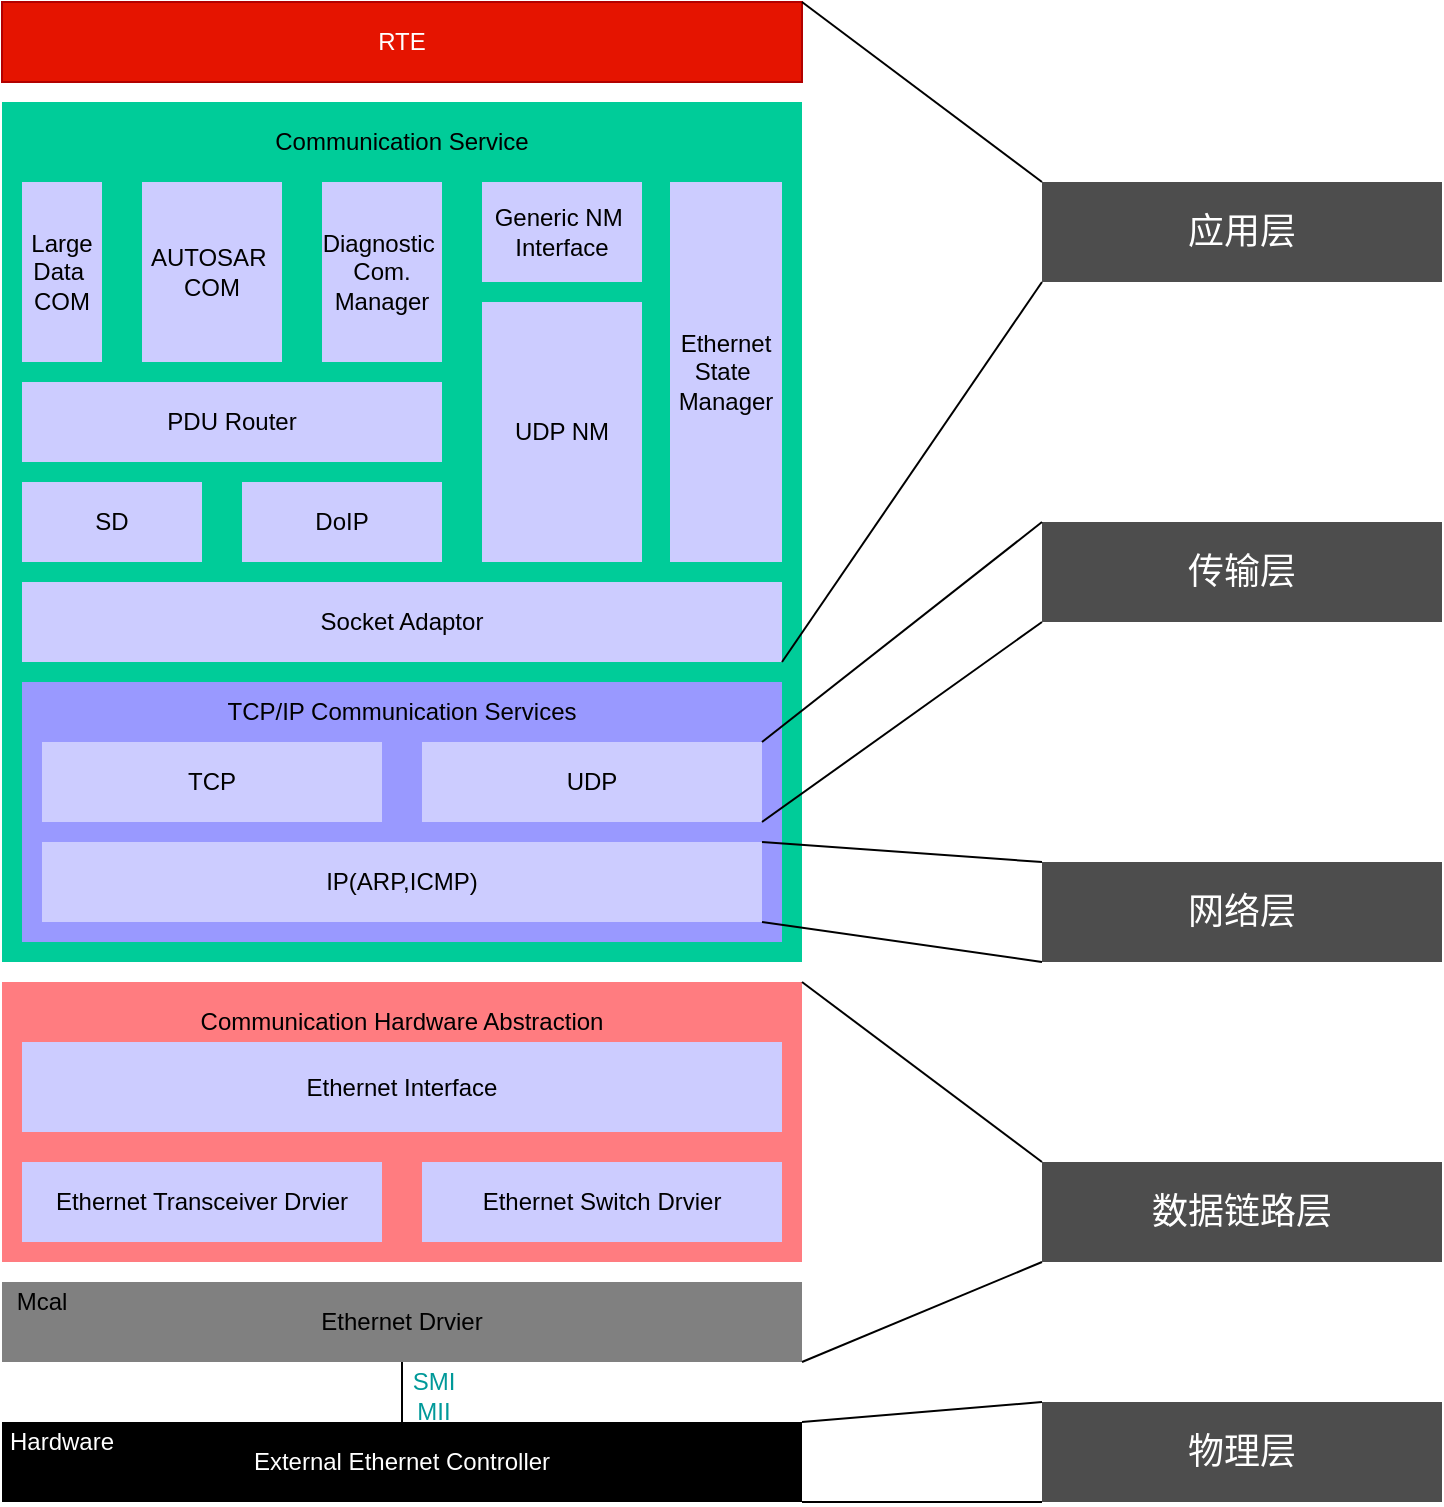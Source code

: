 <mxfile pages="3">
    <diagram id="larw30alOFT5n53_D4Em" name="Page-2">
        <mxGraphModel dx="886" dy="816" grid="1" gridSize="10" guides="1" tooltips="1" connect="1" arrows="1" fold="1" page="1" pageScale="1" pageWidth="827" pageHeight="1169" math="0" shadow="0">
            <root>
                <mxCell id="DIUh1twM4FzP41Bn47-0-0"/>
                <mxCell id="DIUh1twM4FzP41Bn47-0-1" parent="DIUh1twM4FzP41Bn47-0-0"/>
                <mxCell id="n5K2KYwe8K68d8JaNF-x-29" value="" style="group" parent="DIUh1twM4FzP41Bn47-0-1" vertex="1" connectable="0">
                    <mxGeometry x="52" y="160" width="400" height="750" as="geometry"/>
                </mxCell>
                <mxCell id="n5K2KYwe8K68d8JaNF-x-0" value="" style="rounded=0;whiteSpace=wrap;html=1;fillColor=#FF7C80;strokeColor=none;" parent="n5K2KYwe8K68d8JaNF-x-29" vertex="1">
                    <mxGeometry y="490" width="400" height="140" as="geometry"/>
                </mxCell>
                <mxCell id="n5K2KYwe8K68d8JaNF-x-2" value="&lt;span&gt;&lt;font color=&quot;#000000&quot;&gt;Ethernet Drvier&lt;/font&gt;&lt;/span&gt;" style="rounded=0;whiteSpace=wrap;html=1;fontColor=#ffffff;fillColor=#808080;strokeColor=none;" parent="n5K2KYwe8K68d8JaNF-x-29" vertex="1">
                    <mxGeometry y="640" width="400" height="40" as="geometry"/>
                </mxCell>
                <mxCell id="n5K2KYwe8K68d8JaNF-x-3" value="&lt;font color=&quot;#000000&quot;&gt;Mcal&lt;/font&gt;" style="text;html=1;strokeColor=none;fillColor=none;align=center;verticalAlign=middle;whiteSpace=wrap;rounded=0;" parent="n5K2KYwe8K68d8JaNF-x-29" vertex="1">
                    <mxGeometry y="640" width="40" height="20" as="geometry"/>
                </mxCell>
                <mxCell id="n5K2KYwe8K68d8JaNF-x-4" value="&lt;font color=&quot;#ffffff&quot;&gt;External Ethernet Controller&lt;/font&gt;" style="rounded=0;whiteSpace=wrap;html=1;fillColor=#000000;strokeColor=none;" parent="n5K2KYwe8K68d8JaNF-x-29" vertex="1">
                    <mxGeometry y="710" width="400" height="40" as="geometry"/>
                </mxCell>
                <mxCell id="n5K2KYwe8K68d8JaNF-x-1" style="edgeStyle=orthogonalEdgeStyle;rounded=0;orthogonalLoop=1;jettySize=auto;html=1;exitX=0.5;exitY=1;exitDx=0;exitDy=0;entryX=0.5;entryY=0;entryDx=0;entryDy=0;endArrow=none;endFill=0;" parent="n5K2KYwe8K68d8JaNF-x-29" source="n5K2KYwe8K68d8JaNF-x-2" target="n5K2KYwe8K68d8JaNF-x-4" edge="1">
                    <mxGeometry relative="1" as="geometry"/>
                </mxCell>
                <mxCell id="n5K2KYwe8K68d8JaNF-x-5" value="&lt;font color=&quot;#ffffff&quot;&gt;Hardware&lt;/font&gt;" style="text;html=1;strokeColor=none;fillColor=none;align=center;verticalAlign=middle;whiteSpace=wrap;rounded=0;" parent="n5K2KYwe8K68d8JaNF-x-29" vertex="1">
                    <mxGeometry x="10" y="710" width="40" height="20" as="geometry"/>
                </mxCell>
                <mxCell id="n5K2KYwe8K68d8JaNF-x-6" value="&lt;font color=&quot;#009999&quot;&gt;SMI MII&lt;/font&gt;" style="text;html=1;strokeColor=none;fillColor=none;align=center;verticalAlign=middle;whiteSpace=wrap;rounded=0;" parent="n5K2KYwe8K68d8JaNF-x-29" vertex="1">
                    <mxGeometry x="196" y="687" width="40" height="20" as="geometry"/>
                </mxCell>
                <mxCell id="n5K2KYwe8K68d8JaNF-x-7" value="" style="rounded=0;whiteSpace=wrap;html=1;fillColor=#00CC99;strokeColor=none;" parent="n5K2KYwe8K68d8JaNF-x-29" vertex="1">
                    <mxGeometry y="50" width="400" height="430" as="geometry"/>
                </mxCell>
                <mxCell id="n5K2KYwe8K68d8JaNF-x-8" value="Communication Hardware Abstraction" style="text;html=1;strokeColor=none;fillColor=none;align=center;verticalAlign=middle;whiteSpace=wrap;rounded=0;fontColor=#000000;" parent="n5K2KYwe8K68d8JaNF-x-29" vertex="1">
                    <mxGeometry x="85" y="500" width="230" height="20" as="geometry"/>
                </mxCell>
                <mxCell id="n5K2KYwe8K68d8JaNF-x-9" value="Communication Service" style="text;html=1;strokeColor=none;fillColor=none;align=center;verticalAlign=middle;whiteSpace=wrap;rounded=0;" parent="n5K2KYwe8K68d8JaNF-x-29" vertex="1">
                    <mxGeometry x="115" y="60" width="170" height="20" as="geometry"/>
                </mxCell>
                <mxCell id="n5K2KYwe8K68d8JaNF-x-10" value="" style="rounded=0;whiteSpace=wrap;html=1;fillColor=#9999FF;strokeColor=none;" parent="n5K2KYwe8K68d8JaNF-x-29" vertex="1">
                    <mxGeometry x="10" y="340" width="380" height="130" as="geometry"/>
                </mxCell>
                <mxCell id="n5K2KYwe8K68d8JaNF-x-11" value="Socket Adaptor" style="rounded=0;whiteSpace=wrap;html=1;fillColor=#CCCCFF;fontColor=#000000;strokeColor=none;" parent="n5K2KYwe8K68d8JaNF-x-29" vertex="1">
                    <mxGeometry x="10" y="290" width="380" height="40" as="geometry"/>
                </mxCell>
                <mxCell id="n5K2KYwe8K68d8JaNF-x-12" value="PDU Router" style="rounded=0;whiteSpace=wrap;html=1;fillColor=#CCCCFF;fontColor=#000000;strokeColor=none;" parent="n5K2KYwe8K68d8JaNF-x-29" vertex="1">
                    <mxGeometry x="10" y="190" width="210" height="40" as="geometry"/>
                </mxCell>
                <mxCell id="n5K2KYwe8K68d8JaNF-x-13" value="&lt;div&gt;Large Data&amp;nbsp;&lt;/div&gt;&lt;div&gt;COM&lt;/div&gt;" style="rounded=0;whiteSpace=wrap;html=1;fillColor=#CCCCFF;fontColor=#000000;strokeColor=none;" parent="n5K2KYwe8K68d8JaNF-x-29" vertex="1">
                    <mxGeometry x="10" y="90" width="40" height="90" as="geometry"/>
                </mxCell>
                <mxCell id="n5K2KYwe8K68d8JaNF-x-14" value="&lt;div&gt;AUTOSAR&amp;nbsp;&lt;/div&gt;&lt;div&gt;COM&lt;/div&gt;" style="rounded=0;whiteSpace=wrap;html=1;fillColor=#CCCCFF;fontColor=#000000;strokeColor=none;" parent="n5K2KYwe8K68d8JaNF-x-29" vertex="1">
                    <mxGeometry x="70" y="90" width="70" height="90" as="geometry"/>
                </mxCell>
                <mxCell id="n5K2KYwe8K68d8JaNF-x-15" value="&lt;div&gt;Diagnostic&amp;nbsp;&lt;/div&gt;&lt;div&gt;Com. Manager&lt;/div&gt;" style="rounded=0;whiteSpace=wrap;html=1;fillColor=#CCCCFF;fontColor=#000000;strokeColor=none;" parent="n5K2KYwe8K68d8JaNF-x-29" vertex="1">
                    <mxGeometry x="160" y="90" width="60" height="90" as="geometry"/>
                </mxCell>
                <mxCell id="n5K2KYwe8K68d8JaNF-x-16" value="&lt;div&gt;Generic NM&amp;nbsp;&lt;/div&gt;&lt;div&gt;Interface&lt;/div&gt;" style="rounded=0;whiteSpace=wrap;html=1;fillColor=#CCCCFF;fontColor=#000000;strokeColor=none;" parent="n5K2KYwe8K68d8JaNF-x-29" vertex="1">
                    <mxGeometry x="240" y="90" width="80" height="50" as="geometry"/>
                </mxCell>
                <mxCell id="n5K2KYwe8K68d8JaNF-x-17" value="&lt;div&gt;Ethernet&lt;/div&gt;&lt;div&gt;State&amp;nbsp;&lt;/div&gt;&lt;div&gt;Manager&lt;/div&gt;" style="rounded=0;whiteSpace=wrap;html=1;fillColor=#CCCCFF;fontColor=#000000;strokeColor=none;" parent="n5K2KYwe8K68d8JaNF-x-29" vertex="1">
                    <mxGeometry x="334" y="90" width="56" height="190" as="geometry"/>
                </mxCell>
                <mxCell id="n5K2KYwe8K68d8JaNF-x-18" value="SD" style="rounded=0;whiteSpace=wrap;html=1;fillColor=#CCCCFF;fontColor=#000000;strokeColor=none;" parent="n5K2KYwe8K68d8JaNF-x-29" vertex="1">
                    <mxGeometry x="10" y="240" width="90" height="40" as="geometry"/>
                </mxCell>
                <mxCell id="n5K2KYwe8K68d8JaNF-x-19" value="DoIP" style="rounded=0;whiteSpace=wrap;html=1;fillColor=#CCCCFF;fontColor=#000000;strokeColor=none;" parent="n5K2KYwe8K68d8JaNF-x-29" vertex="1">
                    <mxGeometry x="120" y="240" width="100" height="40" as="geometry"/>
                </mxCell>
                <mxCell id="n5K2KYwe8K68d8JaNF-x-20" value="&lt;span&gt;UDP NM&lt;/span&gt;" style="rounded=0;whiteSpace=wrap;html=1;fillColor=#CCCCFF;fontColor=#000000;strokeColor=none;" parent="n5K2KYwe8K68d8JaNF-x-29" vertex="1">
                    <mxGeometry x="240" y="150" width="80" height="130" as="geometry"/>
                </mxCell>
                <mxCell id="n5K2KYwe8K68d8JaNF-x-21" value="RTE" style="rounded=0;whiteSpace=wrap;html=1;fillColor=#e51400;strokeColor=#B20000;fontColor=#ffffff;" parent="n5K2KYwe8K68d8JaNF-x-29" vertex="1">
                    <mxGeometry width="400" height="40" as="geometry"/>
                </mxCell>
                <mxCell id="n5K2KYwe8K68d8JaNF-x-22" value="Ethernet Switch Drvier" style="rounded=0;whiteSpace=wrap;html=1;fillColor=#CCCCFF;fontColor=#000000;strokeColor=none;" parent="n5K2KYwe8K68d8JaNF-x-29" vertex="1">
                    <mxGeometry x="210" y="580" width="180" height="40" as="geometry"/>
                </mxCell>
                <mxCell id="n5K2KYwe8K68d8JaNF-x-23" value="&lt;span&gt;Ethernet Transceiver Drvier&lt;/span&gt;" style="rounded=0;whiteSpace=wrap;html=1;fillColor=#CCCCFF;fontColor=#000000;strokeColor=none;" parent="n5K2KYwe8K68d8JaNF-x-29" vertex="1">
                    <mxGeometry x="10" y="580" width="180" height="40" as="geometry"/>
                </mxCell>
                <mxCell id="n5K2KYwe8K68d8JaNF-x-24" value="&lt;span&gt;Ethernet Interface&lt;/span&gt;" style="rounded=0;whiteSpace=wrap;html=1;fillColor=#CCCCFF;fontColor=#000000;strokeColor=none;" parent="n5K2KYwe8K68d8JaNF-x-29" vertex="1">
                    <mxGeometry x="10" y="520" width="380" height="45" as="geometry"/>
                </mxCell>
                <mxCell id="n5K2KYwe8K68d8JaNF-x-25" value="IP(ARP,ICMP)" style="rounded=0;whiteSpace=wrap;html=1;fillColor=#CCCCFF;fontColor=#000000;strokeColor=none;" parent="n5K2KYwe8K68d8JaNF-x-29" vertex="1">
                    <mxGeometry x="20" y="420" width="360" height="40" as="geometry"/>
                </mxCell>
                <mxCell id="n5K2KYwe8K68d8JaNF-x-26" value="TCP" style="rounded=0;whiteSpace=wrap;html=1;fillColor=#CCCCFF;fontColor=#000000;strokeColor=none;" parent="n5K2KYwe8K68d8JaNF-x-29" vertex="1">
                    <mxGeometry x="20" y="370" width="170" height="40" as="geometry"/>
                </mxCell>
                <mxCell id="n5K2KYwe8K68d8JaNF-x-27" value="UDP" style="rounded=0;whiteSpace=wrap;html=1;fillColor=#CCCCFF;fontColor=#000000;strokeColor=none;" parent="n5K2KYwe8K68d8JaNF-x-29" vertex="1">
                    <mxGeometry x="210" y="370" width="170" height="40" as="geometry"/>
                </mxCell>
                <mxCell id="n5K2KYwe8K68d8JaNF-x-28" value="&lt;br&gt;&lt;br&gt;&lt;span style=&quot;font-family: &amp;#34;helvetica&amp;#34;&quot;&gt;TCP/IP Communication Services&lt;/span&gt;" style="text;html=1;strokeColor=none;fillColor=none;align=center;verticalAlign=middle;whiteSpace=wrap;rounded=0;fontColor=#000000;" parent="n5K2KYwe8K68d8JaNF-x-29" vertex="1">
                    <mxGeometry x="105" y="330" width="190" height="20" as="geometry"/>
                </mxCell>
                <mxCell id="ley6-sSNbE-yPjUcOKww-0" value="&lt;font style=&quot;font-size: 18px&quot;&gt;应用层&lt;/font&gt;" style="rounded=0;whiteSpace=wrap;html=1;fillColor=#4D4D4D;strokeColor=none;fontColor=#FFFFFF;" parent="DIUh1twM4FzP41Bn47-0-1" vertex="1">
                    <mxGeometry x="572" y="250" width="200" height="50" as="geometry"/>
                </mxCell>
                <mxCell id="ley6-sSNbE-yPjUcOKww-1" value="传输层" style="rounded=0;whiteSpace=wrap;html=1;fontSize=18;fillColor=#4D4D4D;strokeColor=none;fontColor=#FFFFFF;" parent="DIUh1twM4FzP41Bn47-0-1" vertex="1">
                    <mxGeometry x="572" y="420" width="200" height="50" as="geometry"/>
                </mxCell>
                <mxCell id="ley6-sSNbE-yPjUcOKww-2" value="网络层" style="rounded=0;whiteSpace=wrap;html=1;fontSize=18;fillColor=#4D4D4D;strokeColor=none;fontColor=#FFFFFF;" parent="DIUh1twM4FzP41Bn47-0-1" vertex="1">
                    <mxGeometry x="572" y="590" width="200" height="50" as="geometry"/>
                </mxCell>
                <mxCell id="ley6-sSNbE-yPjUcOKww-3" value="数据链路层" style="rounded=0;whiteSpace=wrap;html=1;fontSize=18;fillColor=#4D4D4D;strokeColor=none;fontColor=#FFFFFF;" parent="DIUh1twM4FzP41Bn47-0-1" vertex="1">
                    <mxGeometry x="572" y="740" width="200" height="50" as="geometry"/>
                </mxCell>
                <mxCell id="ley6-sSNbE-yPjUcOKww-4" value="物理层" style="rounded=0;whiteSpace=wrap;html=1;fontSize=18;strokeColor=none;fillColor=#4D4D4D;fontColor=#FFFFFF;" parent="DIUh1twM4FzP41Bn47-0-1" vertex="1">
                    <mxGeometry x="572" y="860" width="200" height="50" as="geometry"/>
                </mxCell>
                <mxCell id="ley6-sSNbE-yPjUcOKww-6" value="" style="endArrow=none;html=1;fontSize=18;entryX=0;entryY=0;entryDx=0;entryDy=0;exitX=1;exitY=0;exitDx=0;exitDy=0;strokeColor=#000000;" parent="DIUh1twM4FzP41Bn47-0-1" source="n5K2KYwe8K68d8JaNF-x-21" target="ley6-sSNbE-yPjUcOKww-0" edge="1">
                    <mxGeometry width="50" height="50" relative="1" as="geometry">
                        <mxPoint x="522" y="450" as="sourcePoint"/>
                        <mxPoint x="572" y="400" as="targetPoint"/>
                    </mxGeometry>
                </mxCell>
                <mxCell id="ley6-sSNbE-yPjUcOKww-8" value="" style="endArrow=none;html=1;fontSize=18;entryX=0;entryY=1;entryDx=0;entryDy=0;exitX=1;exitY=1;exitDx=0;exitDy=0;strokeColor=#000000;" parent="DIUh1twM4FzP41Bn47-0-1" source="n5K2KYwe8K68d8JaNF-x-11" target="ley6-sSNbE-yPjUcOKww-0" edge="1">
                    <mxGeometry width="50" height="50" relative="1" as="geometry">
                        <mxPoint x="522" y="450" as="sourcePoint"/>
                        <mxPoint x="572" y="400" as="targetPoint"/>
                    </mxGeometry>
                </mxCell>
                <mxCell id="ley6-sSNbE-yPjUcOKww-9" value="" style="endArrow=none;html=1;fontSize=18;entryX=0;entryY=0;entryDx=0;entryDy=0;exitX=1;exitY=0;exitDx=0;exitDy=0;strokeColor=#000000;" parent="DIUh1twM4FzP41Bn47-0-1" source="n5K2KYwe8K68d8JaNF-x-27" target="ley6-sSNbE-yPjUcOKww-1" edge="1">
                    <mxGeometry width="50" height="50" relative="1" as="geometry">
                        <mxPoint x="522" y="450" as="sourcePoint"/>
                        <mxPoint x="572" y="400" as="targetPoint"/>
                    </mxGeometry>
                </mxCell>
                <mxCell id="ley6-sSNbE-yPjUcOKww-10" value="" style="endArrow=none;html=1;fontSize=18;exitX=0;exitY=1;exitDx=0;exitDy=0;entryX=1;entryY=1;entryDx=0;entryDy=0;strokeColor=#000000;" parent="DIUh1twM4FzP41Bn47-0-1" source="ley6-sSNbE-yPjUcOKww-1" target="n5K2KYwe8K68d8JaNF-x-27" edge="1">
                    <mxGeometry width="50" height="50" relative="1" as="geometry">
                        <mxPoint x="522" y="450" as="sourcePoint"/>
                        <mxPoint x="572" y="400" as="targetPoint"/>
                    </mxGeometry>
                </mxCell>
                <mxCell id="ley6-sSNbE-yPjUcOKww-11" value="" style="endArrow=none;html=1;fontSize=18;exitX=1;exitY=0;exitDx=0;exitDy=0;entryX=0;entryY=0;entryDx=0;entryDy=0;strokeColor=#000000;" parent="DIUh1twM4FzP41Bn47-0-1" source="n5K2KYwe8K68d8JaNF-x-25" target="ley6-sSNbE-yPjUcOKww-2" edge="1">
                    <mxGeometry width="50" height="50" relative="1" as="geometry">
                        <mxPoint x="522" y="690" as="sourcePoint"/>
                        <mxPoint x="572" y="640" as="targetPoint"/>
                    </mxGeometry>
                </mxCell>
                <mxCell id="ley6-sSNbE-yPjUcOKww-12" value="" style="endArrow=none;html=1;fontSize=18;entryX=0;entryY=1;entryDx=0;entryDy=0;exitX=1;exitY=1;exitDx=0;exitDy=0;strokeColor=#000000;" parent="DIUh1twM4FzP41Bn47-0-1" source="n5K2KYwe8K68d8JaNF-x-25" target="ley6-sSNbE-yPjUcOKww-2" edge="1">
                    <mxGeometry width="50" height="50" relative="1" as="geometry">
                        <mxPoint x="522" y="690" as="sourcePoint"/>
                        <mxPoint x="562" y="660" as="targetPoint"/>
                    </mxGeometry>
                </mxCell>
                <mxCell id="ley6-sSNbE-yPjUcOKww-13" value="" style="endArrow=none;html=1;fontSize=18;exitX=1;exitY=0;exitDx=0;exitDy=0;entryX=0;entryY=0;entryDx=0;entryDy=0;strokeColor=#000000;" parent="DIUh1twM4FzP41Bn47-0-1" source="n5K2KYwe8K68d8JaNF-x-0" target="ley6-sSNbE-yPjUcOKww-3" edge="1">
                    <mxGeometry width="50" height="50" relative="1" as="geometry">
                        <mxPoint x="522" y="690" as="sourcePoint"/>
                        <mxPoint x="572" y="640" as="targetPoint"/>
                    </mxGeometry>
                </mxCell>
                <mxCell id="ley6-sSNbE-yPjUcOKww-14" value="" style="endArrow=none;html=1;fontSize=18;exitX=1;exitY=1;exitDx=0;exitDy=0;entryX=0;entryY=1;entryDx=0;entryDy=0;strokeColor=#000000;" parent="DIUh1twM4FzP41Bn47-0-1" source="n5K2KYwe8K68d8JaNF-x-2" target="ley6-sSNbE-yPjUcOKww-3" edge="1">
                    <mxGeometry width="50" height="50" relative="1" as="geometry">
                        <mxPoint x="522" y="570" as="sourcePoint"/>
                        <mxPoint x="572" y="520" as="targetPoint"/>
                    </mxGeometry>
                </mxCell>
                <mxCell id="ley6-sSNbE-yPjUcOKww-15" value="" style="endArrow=none;html=1;fontSize=18;exitX=1;exitY=1;exitDx=0;exitDy=0;entryX=0;entryY=1;entryDx=0;entryDy=0;strokeColor=#000000;" parent="DIUh1twM4FzP41Bn47-0-1" source="n5K2KYwe8K68d8JaNF-x-4" target="ley6-sSNbE-yPjUcOKww-4" edge="1">
                    <mxGeometry width="50" height="50" relative="1" as="geometry">
                        <mxPoint x="522" y="570" as="sourcePoint"/>
                        <mxPoint x="572" y="520" as="targetPoint"/>
                    </mxGeometry>
                </mxCell>
                <mxCell id="ley6-sSNbE-yPjUcOKww-16" value="" style="endArrow=none;html=1;fontSize=18;exitX=1;exitY=0;exitDx=0;exitDy=0;entryX=0;entryY=0;entryDx=0;entryDy=0;strokeColor=#000000;" parent="DIUh1twM4FzP41Bn47-0-1" source="n5K2KYwe8K68d8JaNF-x-4" target="ley6-sSNbE-yPjUcOKww-4" edge="1">
                    <mxGeometry width="50" height="50" relative="1" as="geometry">
                        <mxPoint x="522" y="570" as="sourcePoint"/>
                        <mxPoint x="572" y="520" as="targetPoint"/>
                    </mxGeometry>
                </mxCell>
            </root>
        </mxGraphModel>
    </diagram>
    <diagram id="7iLojW676JwXWUaHXiUE" name="Page-1">
        <mxGraphModel dx="886" dy="1985" grid="1" gridSize="10" guides="1" tooltips="1" connect="1" arrows="1" fold="1" page="1" pageScale="1" pageWidth="827" pageHeight="1169" math="0" shadow="0">
            <root>
                <mxCell id="0"/>
                <mxCell id="1" parent="0"/>
                <mxCell id="73" value="" style="rounded=0;whiteSpace=wrap;html=1;fillColor=#009999;" parent="1" vertex="1">
                    <mxGeometry x="80" y="120" width="400" height="190" as="geometry"/>
                </mxCell>
                <mxCell id="8" style="edgeStyle=orthogonalEdgeStyle;rounded=0;orthogonalLoop=1;jettySize=auto;html=1;exitX=0.5;exitY=1;exitDx=0;exitDy=0;entryX=0.5;entryY=0;entryDx=0;entryDy=0;endArrow=none;endFill=0;" parent="1" source="2" target="5" edge="1">
                    <mxGeometry relative="1" as="geometry"/>
                </mxCell>
                <mxCell id="2" value="&lt;span&gt;Ethernet Drvier&lt;/span&gt;" style="rounded=0;whiteSpace=wrap;html=1;strokeColor=#006EAF;fontColor=#ffffff;fillColor=#3399FF;" parent="1" vertex="1">
                    <mxGeometry x="80" y="320" width="400" height="40" as="geometry"/>
                </mxCell>
                <mxCell id="3" value="Mcal" style="text;html=1;strokeColor=none;fillColor=none;align=center;verticalAlign=middle;whiteSpace=wrap;rounded=0;" parent="1" vertex="1">
                    <mxGeometry x="80" y="320" width="40" height="20" as="geometry"/>
                </mxCell>
                <mxCell id="5" value="External Ethernet Controller" style="rounded=0;whiteSpace=wrap;html=1;" parent="1" vertex="1">
                    <mxGeometry x="80" y="390" width="400" height="40" as="geometry"/>
                </mxCell>
                <mxCell id="6" value="Hardware" style="text;html=1;strokeColor=none;fillColor=none;align=center;verticalAlign=middle;whiteSpace=wrap;rounded=0;" parent="1" vertex="1">
                    <mxGeometry x="90" y="390" width="40" height="20" as="geometry"/>
                </mxCell>
                <mxCell id="9" value="SMI MII" style="text;html=1;strokeColor=none;fillColor=none;align=center;verticalAlign=middle;whiteSpace=wrap;rounded=0;" parent="1" vertex="1">
                    <mxGeometry x="276" y="367" width="40" height="20" as="geometry"/>
                </mxCell>
                <mxCell id="12" value="" style="rounded=0;whiteSpace=wrap;html=1;fillColor=#663300;" parent="1" vertex="1">
                    <mxGeometry x="80" y="-230" width="400" height="340" as="geometry"/>
                </mxCell>
                <mxCell id="62" value="" style="group;rotation=-180;" parent="1" vertex="1" connectable="0">
                    <mxGeometry x="165" y="220" width="260" height="80.0" as="geometry"/>
                </mxCell>
                <mxCell id="61" value="" style="endArrow=none;html=1;entryX=1;entryY=0;entryDx=0;entryDy=0;exitX=0;exitY=0;exitDx=0;exitDy=0;" parent="62" source="60" edge="1">
                    <mxGeometry width="50" height="50" relative="1" as="geometry">
                        <mxPoint x="159" y="31" as="sourcePoint"/>
                        <mxPoint y="31" as="targetPoint"/>
                    </mxGeometry>
                </mxCell>
                <mxCell id="65" value="" style="group" parent="62" vertex="1" connectable="0">
                    <mxGeometry y="-1.421e-14" width="240" height="80.0" as="geometry"/>
                </mxCell>
                <mxCell id="59" value="" style="shape=partialRectangle;whiteSpace=wrap;html=1;bottom=1;right=1;left=1;top=0;fillColor=none;routingCenterX=-0.5;rotation=-180;flipV=0;" parent="65" vertex="1">
                    <mxGeometry y="1.421e-14" width="240" height="30" as="geometry"/>
                </mxCell>
                <mxCell id="60" value="" style="shape=partialRectangle;whiteSpace=wrap;html=1;bottom=1;right=1;left=1;top=0;fillColor=none;routingCenterX=-0.5;rotation=-360;" parent="65" vertex="1">
                    <mxGeometry x="160" y="30.0" width="80" height="50" as="geometry"/>
                </mxCell>
                <mxCell id="63" value="Ethernet Switch Drvier" style="text;html=1;strokeColor=none;fillColor=none;align=center;verticalAlign=middle;whiteSpace=wrap;rounded=0;" parent="65" vertex="1">
                    <mxGeometry x="50" y="5.0" width="160" height="20" as="geometry"/>
                </mxCell>
                <mxCell id="64" value="" style="group;" parent="1" vertex="1" connectable="0">
                    <mxGeometry x="90" y="220" width="230" height="80" as="geometry"/>
                </mxCell>
                <mxCell id="54" value="&lt;span&gt;Ethernet Transceiver Drvier&lt;/span&gt;" style="shape=partialRectangle;whiteSpace=wrap;html=1;bottom=1;right=1;left=1;top=0;fillColor=none;routingCenterX=-0.5;" parent="64" vertex="1">
                    <mxGeometry y="50" width="230" height="30" as="geometry"/>
                </mxCell>
                <mxCell id="55" value="" style="shape=partialRectangle;whiteSpace=wrap;html=1;bottom=1;right=1;left=1;top=0;fillColor=none;routingCenterX=-0.5;rotation=-180;" parent="64" vertex="1">
                    <mxGeometry width="66.67" height="50" as="geometry"/>
                </mxCell>
                <mxCell id="57" value="" style="endArrow=none;html=1;entryX=1;entryY=0;entryDx=0;entryDy=0;exitX=0;exitY=0;exitDx=0;exitDy=0;" parent="64" source="55" edge="1">
                    <mxGeometry width="50" height="50" relative="1" as="geometry">
                        <mxPoint x="77.625" y="49" as="sourcePoint"/>
                        <mxPoint x="230" y="49" as="targetPoint"/>
                    </mxGeometry>
                </mxCell>
                <mxCell id="66" value="" style="shape=partialRectangle;whiteSpace=wrap;html=1;bottom=1;right=1;left=1;top=0;fillColor=none;routingCenterX=-0.5;rotation=-180;" parent="1" vertex="1">
                    <mxGeometry x="90" y="160" width="380" height="50" as="geometry"/>
                </mxCell>
                <mxCell id="68" value="Ethernet Interface" style="text;html=1;strokeColor=none;fillColor=none;align=center;verticalAlign=middle;whiteSpace=wrap;rounded=0;" parent="1" vertex="1">
                    <mxGeometry x="220" y="170" width="120" height="20" as="geometry"/>
                </mxCell>
                <mxCell id="69" value="" style="shape=partialRectangle;whiteSpace=wrap;html=1;bottom=1;right=1;left=1;top=0;fillColor=none;routingCenterX=-0.5;" parent="1" vertex="1">
                    <mxGeometry x="414" y="210" width="56" height="90" as="geometry"/>
                </mxCell>
                <mxCell id="71" style="edgeStyle=orthogonalEdgeStyle;rounded=0;orthogonalLoop=1;jettySize=auto;html=1;exitX=1;exitY=0;exitDx=0;exitDy=0;endArrow=none;endFill=0;" parent="1" source="66" edge="1">
                    <mxGeometry relative="1" as="geometry">
                        <mxPoint x="414" y="210" as="targetPoint"/>
                        <Array as="points">
                            <mxPoint x="90" y="210"/>
                            <mxPoint x="90" y="210"/>
                        </Array>
                    </mxGeometry>
                </mxCell>
                <mxCell id="74" value="Communication Hardware Abstraction" style="text;html=1;strokeColor=none;fillColor=none;align=center;verticalAlign=middle;whiteSpace=wrap;rounded=0;" parent="1" vertex="1">
                    <mxGeometry x="165" y="130" width="230" height="20" as="geometry"/>
                </mxCell>
                <mxCell id="77" value="Communication Service" style="text;html=1;strokeColor=none;fillColor=none;align=center;verticalAlign=middle;whiteSpace=wrap;rounded=0;" parent="1" vertex="1">
                    <mxGeometry x="195" y="-220" width="170" height="20" as="geometry"/>
                </mxCell>
                <mxCell id="78" value="TCP/IP Communication Services" style="rounded=0;whiteSpace=wrap;html=1;fillColor=none;" parent="1" vertex="1">
                    <mxGeometry x="90" y="60" width="380" height="40" as="geometry"/>
                </mxCell>
                <mxCell id="79" value="Socket Adaptor" style="rounded=0;whiteSpace=wrap;html=1;fillColor=none;" parent="1" vertex="1">
                    <mxGeometry x="90" y="10" width="380" height="40" as="geometry"/>
                </mxCell>
                <mxCell id="80" value="PDU Router" style="rounded=0;whiteSpace=wrap;html=1;fillColor=none;" parent="1" vertex="1">
                    <mxGeometry x="90" y="-90" width="210" height="40" as="geometry"/>
                </mxCell>
                <mxCell id="81" value="&lt;div&gt;Large Data&amp;nbsp;&lt;/div&gt;&lt;div&gt;COM&lt;/div&gt;" style="rounded=0;whiteSpace=wrap;html=1;fillColor=none;" parent="1" vertex="1">
                    <mxGeometry x="90" y="-190" width="40" height="90" as="geometry"/>
                </mxCell>
                <mxCell id="82" value="&lt;div&gt;AUTOSAR&amp;nbsp;&lt;/div&gt;&lt;div&gt;COM&lt;/div&gt;" style="rounded=0;whiteSpace=wrap;html=1;fillColor=none;" parent="1" vertex="1">
                    <mxGeometry x="150" y="-190" width="70" height="90" as="geometry"/>
                </mxCell>
                <mxCell id="83" value="&lt;div&gt;Diagnostic&amp;nbsp;&lt;/div&gt;&lt;div&gt;Com. Manager&lt;/div&gt;" style="rounded=0;whiteSpace=wrap;html=1;fillColor=none;" parent="1" vertex="1">
                    <mxGeometry x="240" y="-190" width="60" height="90" as="geometry"/>
                </mxCell>
                <mxCell id="85" value="&lt;div&gt;Generic NM&amp;nbsp;&lt;/div&gt;&lt;div&gt;Interface&lt;/div&gt;" style="rounded=0;whiteSpace=wrap;html=1;fillColor=none;" parent="1" vertex="1">
                    <mxGeometry x="320" y="-190" width="80" height="50" as="geometry"/>
                </mxCell>
                <mxCell id="87" value="&lt;div&gt;Ethernet&lt;/div&gt;&lt;div&gt;State&amp;nbsp;&lt;/div&gt;&lt;div&gt;Manager&lt;/div&gt;" style="rounded=0;whiteSpace=wrap;html=1;fillColor=none;" parent="1" vertex="1">
                    <mxGeometry x="414" y="-190" width="56" height="190" as="geometry"/>
                </mxCell>
                <mxCell id="88" value="SD" style="rounded=0;whiteSpace=wrap;html=1;fillColor=none;" parent="1" vertex="1">
                    <mxGeometry x="90" y="-40" width="90" height="40" as="geometry"/>
                </mxCell>
                <mxCell id="89" value="DoIP" style="rounded=0;whiteSpace=wrap;html=1;fillColor=none;" parent="1" vertex="1">
                    <mxGeometry x="200" y="-40" width="100" height="40" as="geometry"/>
                </mxCell>
                <mxCell id="90" value="&lt;span&gt;UDP NM&lt;/span&gt;" style="rounded=0;whiteSpace=wrap;html=1;fillColor=#663300;" parent="1" vertex="1">
                    <mxGeometry x="320" y="-130" width="80" height="130" as="geometry"/>
                </mxCell>
                <mxCell id="91" value="RTE" style="rounded=0;whiteSpace=wrap;html=1;fillColor=#e51400;strokeColor=#B20000;fontColor=#ffffff;" parent="1" vertex="1">
                    <mxGeometry x="80" y="-280" width="400" height="40" as="geometry"/>
                </mxCell>
            </root>
        </mxGraphModel>
    </diagram>
    <diagram id="dCYrUzpP0h1U5rgmp7rN" name="Page-3">
        <mxGraphModel dx="886" dy="816" grid="1" gridSize="10" guides="1" tooltips="1" connect="1" arrows="1" fold="1" page="1" pageScale="1" pageWidth="827" pageHeight="1169" math="0" shadow="0">
            <root>
                <mxCell id="gu_V6eO_BE_0CGy3vbDG-0"/>
                <mxCell id="gu_V6eO_BE_0CGy3vbDG-1" parent="gu_V6eO_BE_0CGy3vbDG-0"/>
                <mxCell id="gu_V6eO_BE_0CGy3vbDG-20" style="edgeStyle=orthogonalEdgeStyle;rounded=0;orthogonalLoop=1;jettySize=auto;html=1;exitX=0.5;exitY=1;exitDx=0;exitDy=0;entryX=0.5;entryY=0;entryDx=0;entryDy=0;fontSize=18;fontColor=#FFFFFF;strokeColor=#00335D;startArrow=classic;startFill=1;" parent="gu_V6eO_BE_0CGy3vbDG-1" source="gu_V6eO_BE_0CGy3vbDG-2" target="gu_V6eO_BE_0CGy3vbDG-3" edge="1">
                    <mxGeometry relative="1" as="geometry"/>
                </mxCell>
                <mxCell id="gu_V6eO_BE_0CGy3vbDG-2" value="&lt;font style=&quot;font-size: 22px&quot; color=&quot;#000000&quot;&gt;μc&lt;/font&gt;" style="rounded=0;whiteSpace=wrap;html=1;fontSize=18;fontColor=#FFFFFF;strokeColor=#000000;fillColor=#F2F2F2;" parent="gu_V6eO_BE_0CGy3vbDG-1" vertex="1">
                    <mxGeometry x="260" y="240" width="360" height="40" as="geometry"/>
                </mxCell>
                <mxCell id="gu_V6eO_BE_0CGy3vbDG-3" value="" style="rounded=1;whiteSpace=wrap;html=1;fontSize=18;fontColor=#FFFFFF;fillColor=#f2f2f2;strokeColor=#000000;" parent="gu_V6eO_BE_0CGy3vbDG-1" vertex="1">
                    <mxGeometry x="260" y="320" width="360" height="180" as="geometry"/>
                </mxCell>
                <mxCell id="gu_V6eO_BE_0CGy3vbDG-4" value="PHY" style="rounded=0;whiteSpace=wrap;html=1;fontSize=18;fillColor=none;strokeWidth=1;fontColor=#000000;strokeColor=#000000;" parent="gu_V6eO_BE_0CGy3vbDG-1" vertex="1">
                    <mxGeometry x="280" y="400" width="70" height="60" as="geometry"/>
                </mxCell>
                <mxCell id="gu_V6eO_BE_0CGy3vbDG-17" style="edgeStyle=orthogonalEdgeStyle;rounded=0;orthogonalLoop=1;jettySize=auto;html=1;exitX=0.5;exitY=1;exitDx=0;exitDy=0;entryX=0.5;entryY=0;entryDx=0;entryDy=0;fontSize=18;fontColor=#FFFFFF;strokeColor=#00335D;startArrow=classic;startFill=1;" parent="gu_V6eO_BE_0CGy3vbDG-1" source="gu_V6eO_BE_0CGy3vbDG-5" target="gu_V6eO_BE_0CGy3vbDG-13" edge="1">
                    <mxGeometry relative="1" as="geometry"/>
                </mxCell>
                <mxCell id="gu_V6eO_BE_0CGy3vbDG-5" value="PHY" style="rounded=0;whiteSpace=wrap;html=1;fontSize=18;strokeWidth=1;fillColor=none;fontColor=#000000;strokeColor=#000000;" parent="gu_V6eO_BE_0CGy3vbDG-1" vertex="1">
                    <mxGeometry x="364" y="400" width="70" height="60" as="geometry"/>
                </mxCell>
                <mxCell id="gu_V6eO_BE_0CGy3vbDG-18" style="edgeStyle=orthogonalEdgeStyle;rounded=0;orthogonalLoop=1;jettySize=auto;html=1;exitX=0.5;exitY=1;exitDx=0;exitDy=0;entryX=0.5;entryY=0;entryDx=0;entryDy=0;fontSize=18;fontColor=#FFFFFF;strokeColor=#00335d;startArrow=classic;startFill=1;" parent="gu_V6eO_BE_0CGy3vbDG-1" source="gu_V6eO_BE_0CGy3vbDG-6" target="gu_V6eO_BE_0CGy3vbDG-14" edge="1">
                    <mxGeometry relative="1" as="geometry"/>
                </mxCell>
                <mxCell id="gu_V6eO_BE_0CGy3vbDG-6" value="PHY" style="rounded=0;whiteSpace=wrap;html=1;fontSize=18;strokeWidth=1;fillColor=none;fontColor=#000000;strokeColor=#000000;" parent="gu_V6eO_BE_0CGy3vbDG-1" vertex="1">
                    <mxGeometry x="450" y="400" width="70" height="60" as="geometry"/>
                </mxCell>
                <mxCell id="gu_V6eO_BE_0CGy3vbDG-19" style="edgeStyle=orthogonalEdgeStyle;rounded=0;orthogonalLoop=1;jettySize=auto;html=1;exitX=0.5;exitY=1;exitDx=0;exitDy=0;entryX=0.5;entryY=0;entryDx=0;entryDy=0;fontSize=18;fontColor=#FFFFFF;strokeColor=#00335d;startArrow=classic;startFill=1;" parent="gu_V6eO_BE_0CGy3vbDG-1" source="gu_V6eO_BE_0CGy3vbDG-7" target="gu_V6eO_BE_0CGy3vbDG-15" edge="1">
                    <mxGeometry relative="1" as="geometry"/>
                </mxCell>
                <mxCell id="gu_V6eO_BE_0CGy3vbDG-7" value="PHY" style="rounded=0;whiteSpace=wrap;html=1;fontSize=18;strokeWidth=1;fillColor=none;fontColor=#000000;strokeColor=#000000;" parent="gu_V6eO_BE_0CGy3vbDG-1" vertex="1">
                    <mxGeometry x="530" y="400" width="70" height="60" as="geometry"/>
                </mxCell>
                <mxCell id="gu_V6eO_BE_0CGy3vbDG-9" value="" style="rounded=0;whiteSpace=wrap;html=1;fontSize=18;fontColor=#FFFFFF;fillColor=none;strokeColor=#000000;" parent="gu_V6eO_BE_0CGy3vbDG-1" vertex="1">
                    <mxGeometry x="307.5" y="490" width="15" height="10" as="geometry"/>
                </mxCell>
                <mxCell id="gu_V6eO_BE_0CGy3vbDG-13" value="" style="rounded=0;whiteSpace=wrap;html=1;fontSize=18;fontColor=#FFFFFF;fillColor=none;strokeColor=#000000;" parent="gu_V6eO_BE_0CGy3vbDG-1" vertex="1">
                    <mxGeometry x="391.5" y="490" width="15" height="10" as="geometry"/>
                </mxCell>
                <mxCell id="gu_V6eO_BE_0CGy3vbDG-14" value="" style="rounded=0;whiteSpace=wrap;html=1;fontSize=18;fontColor=#FFFFFF;fillColor=none;strokeColor=#000000;" parent="gu_V6eO_BE_0CGy3vbDG-1" vertex="1">
                    <mxGeometry x="477.5" y="490" width="15" height="10" as="geometry"/>
                </mxCell>
                <mxCell id="gu_V6eO_BE_0CGy3vbDG-15" value="" style="rounded=0;whiteSpace=wrap;html=1;fontSize=18;fontColor=#FFFFFF;fillColor=none;strokeColor=#000000;" parent="gu_V6eO_BE_0CGy3vbDG-1" vertex="1">
                    <mxGeometry x="557.5" y="490" width="15" height="10" as="geometry"/>
                </mxCell>
                <mxCell id="gu_V6eO_BE_0CGy3vbDG-16" value="" style="endArrow=classic;html=1;fontSize=18;fontColor=#FFFFFF;exitX=0.5;exitY=1;exitDx=0;exitDy=0;entryX=0.5;entryY=0;entryDx=0;entryDy=0;strokeColor=#00335d;startArrow=classic;startFill=1;" parent="gu_V6eO_BE_0CGy3vbDG-1" source="gu_V6eO_BE_0CGy3vbDG-4" target="gu_V6eO_BE_0CGy3vbDG-9" edge="1">
                    <mxGeometry width="50" height="50" relative="1" as="geometry">
                        <mxPoint x="350" y="480" as="sourcePoint"/>
                        <mxPoint x="400" y="430" as="targetPoint"/>
                    </mxGeometry>
                </mxCell>
                <mxCell id="gu_V6eO_BE_0CGy3vbDG-21" value="&lt;font color=&quot;#000000&quot;&gt;MII&lt;/font&gt;" style="text;html=1;align=center;verticalAlign=middle;resizable=0;points=[];autosize=1;strokeColor=none;fontSize=18;fontColor=#FFFFFF;" parent="gu_V6eO_BE_0CGy3vbDG-1" vertex="1">
                    <mxGeometry x="394" y="290" width="40" height="30" as="geometry"/>
                </mxCell>
                <mxCell id="gu_V6eO_BE_0CGy3vbDG-22" value="SMI" style="text;html=1;align=center;verticalAlign=middle;resizable=0;points=[];autosize=1;strokeColor=none;fontSize=18;fontColor=#000000;" parent="gu_V6eO_BE_0CGy3vbDG-1" vertex="1">
                    <mxGeometry x="442.5" y="290" width="50" height="30" as="geometry"/>
                </mxCell>
                <mxCell id="gu_V6eO_BE_0CGy3vbDG-23" value="&lt;font color=&quot;#000000&quot;&gt;Switch&lt;/font&gt;" style="text;html=1;strokeColor=none;fillColor=none;align=center;verticalAlign=middle;whiteSpace=wrap;rounded=0;fontSize=18;fontColor=#FFFFFF;" parent="gu_V6eO_BE_0CGy3vbDG-1" vertex="1">
                    <mxGeometry x="420" y="340" width="40" height="20" as="geometry"/>
                </mxCell>
            </root>
        </mxGraphModel>
    </diagram>
    <diagram id="83t8VbFyL7Fq12-67B8P" name="第 4 页">
        <mxGraphModel dx="886" dy="816" grid="1" gridSize="10" guides="1" tooltips="1" connect="1" arrows="1" fold="1" page="1" pageScale="1" pageWidth="827" pageHeight="1169" math="0" shadow="0">
            <root>
                <mxCell id="EmHXCR68mS4s2_GKmXk_-0"/>
                <mxCell id="EmHXCR68mS4s2_GKmXk_-1" parent="EmHXCR68mS4s2_GKmXk_-0"/>
                <mxCell id="EmHXCR68mS4s2_GKmXk_-3" value="&lt;font style=&quot;font-size: 15px&quot; color=&quot;#000000&quot;&gt;GW&lt;/font&gt;" style="rounded=0;whiteSpace=wrap;html=1;fontSize=18;fontColor=#FFFFFF;strokeColor=#000000;fillColor=#F2F2F2;" parent="EmHXCR68mS4s2_GKmXk_-1" vertex="1">
                    <mxGeometry x="555" y="180" width="60" height="40" as="geometry"/>
                </mxCell>
                <mxCell id="EmHXCR68mS4s2_GKmXk_-4" value="&lt;font color=&quot;#000033&quot;&gt;Switch A&lt;/font&gt;" style="rounded=1;whiteSpace=wrap;html=1;fontSize=18;fontColor=#FFFFFF;fillColor=#f2f2f2;strokeColor=#000000;" parent="EmHXCR68mS4s2_GKmXk_-1" vertex="1">
                    <mxGeometry x="240" y="260" width="420" height="240" as="geometry"/>
                </mxCell>
                <mxCell id="EmHXCR68mS4s2_GKmXk_-5" value="Port1" style="rounded=0;whiteSpace=wrap;html=1;fontSize=18;fillColor=none;strokeWidth=1;fontColor=#000000;strokeColor=#000000;" parent="EmHXCR68mS4s2_GKmXk_-1" vertex="1">
                    <mxGeometry x="280" y="400" width="70" height="60" as="geometry"/>
                </mxCell>
                <mxCell id="EmHXCR68mS4s2_GKmXk_-7" value="Port2" style="rounded=0;whiteSpace=wrap;html=1;fontSize=18;strokeWidth=1;fillColor=none;fontColor=#000000;strokeColor=#000000;" parent="EmHXCR68mS4s2_GKmXk_-1" vertex="1">
                    <mxGeometry x="370" y="400" width="70" height="60" as="geometry"/>
                </mxCell>
                <mxCell id="EmHXCR68mS4s2_GKmXk_-9" value="&lt;span&gt;Port3&lt;/span&gt;" style="rounded=0;whiteSpace=wrap;html=1;fontSize=18;strokeWidth=1;fillColor=none;fontColor=#000000;strokeColor=#000000;" parent="EmHXCR68mS4s2_GKmXk_-1" vertex="1">
                    <mxGeometry x="460" y="400" width="70" height="60" as="geometry"/>
                </mxCell>
                <mxCell id="EmHXCR68mS4s2_GKmXk_-11" value="Port4" style="rounded=0;whiteSpace=wrap;html=1;fontSize=18;strokeWidth=1;fillColor=none;fontColor=#000000;strokeColor=#000000;" parent="EmHXCR68mS4s2_GKmXk_-1" vertex="1">
                    <mxGeometry x="550" y="400" width="70" height="60" as="geometry"/>
                </mxCell>
                <mxCell id="EmHXCR68mS4s2_GKmXk_-12" value="" style="rounded=0;whiteSpace=wrap;html=1;fontSize=18;fontColor=#FFFFFF;fillColor=none;strokeColor=#000000;" parent="EmHXCR68mS4s2_GKmXk_-1" vertex="1">
                    <mxGeometry x="307.5" y="490" width="15" height="10" as="geometry"/>
                </mxCell>
                <mxCell id="EmHXCR68mS4s2_GKmXk_-13" value="" style="rounded=0;whiteSpace=wrap;html=1;fontSize=18;fontColor=#FFFFFF;fillColor=none;strokeColor=#000000;" parent="EmHXCR68mS4s2_GKmXk_-1" vertex="1">
                    <mxGeometry x="397.5" y="490" width="15" height="10" as="geometry"/>
                </mxCell>
                <mxCell id="EmHXCR68mS4s2_GKmXk_-14" value="" style="rounded=0;whiteSpace=wrap;html=1;fontSize=18;fontColor=#FFFFFF;fillColor=none;strokeColor=#000000;" parent="EmHXCR68mS4s2_GKmXk_-1" vertex="1">
                    <mxGeometry x="487.5" y="490" width="15" height="10" as="geometry"/>
                </mxCell>
                <mxCell id="EmHXCR68mS4s2_GKmXk_-15" value="" style="rounded=0;whiteSpace=wrap;html=1;fontSize=18;fontColor=#FFFFFF;fillColor=none;strokeColor=#000000;" parent="EmHXCR68mS4s2_GKmXk_-1" vertex="1">
                    <mxGeometry x="577.5" y="490" width="15" height="10" as="geometry"/>
                </mxCell>
                <mxCell id="EmHXCR68mS4s2_GKmXk_-20" value="Port5" style="rounded=0;whiteSpace=wrap;html=1;fontSize=18;fillColor=none;strokeWidth=1;fontColor=#000000;strokeColor=#000000;" parent="EmHXCR68mS4s2_GKmXk_-1" vertex="1">
                    <mxGeometry x="280" y="300" width="70" height="60" as="geometry"/>
                </mxCell>
                <mxCell id="EmHXCR68mS4s2_GKmXk_-21" value="" style="rounded=0;whiteSpace=wrap;html=1;fontSize=18;fontColor=#FFFFFF;fillColor=none;strokeColor=#000000;" parent="EmHXCR68mS4s2_GKmXk_-1" vertex="1">
                    <mxGeometry x="307.5" y="260" width="15" height="10" as="geometry"/>
                </mxCell>
                <mxCell id="EmHXCR68mS4s2_GKmXk_-25" value="Por6" style="rounded=0;whiteSpace=wrap;html=1;fontSize=18;fillColor=none;strokeWidth=1;fontColor=#000000;strokeColor=#000000;" parent="EmHXCR68mS4s2_GKmXk_-1" vertex="1">
                    <mxGeometry x="370" y="300" width="70" height="60" as="geometry"/>
                </mxCell>
                <mxCell id="EmHXCR68mS4s2_GKmXk_-26" value="" style="rounded=0;whiteSpace=wrap;html=1;fontSize=18;fontColor=#FFFFFF;fillColor=none;strokeColor=#000000;" parent="EmHXCR68mS4s2_GKmXk_-1" vertex="1">
                    <mxGeometry x="397.5" y="260" width="15" height="10" as="geometry"/>
                </mxCell>
                <mxCell id="EmHXCR68mS4s2_GKmXk_-28" value="Port7" style="rounded=0;whiteSpace=wrap;html=1;fontSize=18;fillColor=none;strokeWidth=1;fontColor=#000000;strokeColor=#000000;" parent="EmHXCR68mS4s2_GKmXk_-1" vertex="1">
                    <mxGeometry x="460" y="300" width="70" height="60" as="geometry"/>
                </mxCell>
                <mxCell id="EmHXCR68mS4s2_GKmXk_-29" value="" style="rounded=0;whiteSpace=wrap;html=1;fontSize=18;fontColor=#FFFFFF;fillColor=none;strokeColor=#000000;" parent="EmHXCR68mS4s2_GKmXk_-1" vertex="1">
                    <mxGeometry x="487.5" y="260" width="15" height="10" as="geometry"/>
                </mxCell>
                <mxCell id="EmHXCR68mS4s2_GKmXk_-31" value="Port8" style="rounded=0;whiteSpace=wrap;html=1;fontSize=18;fillColor=none;strokeWidth=1;fontColor=#000000;strokeColor=#000000;" parent="EmHXCR68mS4s2_GKmXk_-1" vertex="1">
                    <mxGeometry x="550" y="300" width="70" height="60" as="geometry"/>
                </mxCell>
                <mxCell id="EmHXCR68mS4s2_GKmXk_-32" value="" style="rounded=0;whiteSpace=wrap;html=1;fontSize=18;fontColor=#FFFFFF;fillColor=none;strokeColor=#000000;" parent="EmHXCR68mS4s2_GKmXk_-1" vertex="1">
                    <mxGeometry x="577.5" y="260" width="15" height="10" as="geometry"/>
                </mxCell>
                <mxCell id="EmHXCR68mS4s2_GKmXk_-34" value="&lt;font color=&quot;#000000&quot; style=&quot;font-size: 15px&quot;&gt;SwitchB&lt;/font&gt;" style="rounded=0;whiteSpace=wrap;html=1;fontSize=18;fontColor=#FFFFFF;strokeColor=#000000;fillColor=#F2F2F2;" parent="EmHXCR68mS4s2_GKmXk_-1" vertex="1">
                    <mxGeometry x="465" y="180" width="60" height="40" as="geometry"/>
                </mxCell>
                <mxCell id="EmHXCR68mS4s2_GKmXk_-35" value="&lt;font style=&quot;font-size: 15px&quot; color=&quot;#000000&quot;&gt;EDS&lt;/font&gt;" style="rounded=0;whiteSpace=wrap;html=1;fontSize=18;fontColor=#FFFFFF;strokeColor=#000000;fillColor=#F2F2F2;" parent="EmHXCR68mS4s2_GKmXk_-1" vertex="1">
                    <mxGeometry x="375" y="180" width="60" height="40" as="geometry"/>
                </mxCell>
                <mxCell id="EmHXCR68mS4s2_GKmXk_-36" value="&lt;font style=&quot;font-size: 15px&quot; color=&quot;#000000&quot;&gt;LADS&lt;/font&gt;" style="rounded=0;whiteSpace=wrap;html=1;fontSize=18;fontColor=#FFFFFF;strokeColor=#000000;fillColor=#F2F2F2;" parent="EmHXCR68mS4s2_GKmXk_-1" vertex="1">
                    <mxGeometry x="285" y="180" width="60" height="40" as="geometry"/>
                </mxCell>
                <mxCell id="EmHXCR68mS4s2_GKmXk_-37" value="&lt;font style=&quot;font-size: 15px&quot; color=&quot;#000000&quot;&gt;FVCM&lt;/font&gt;" style="rounded=0;whiteSpace=wrap;html=1;fontSize=18;fontColor=#FFFFFF;strokeColor=#000000;fillColor=#F2F2F2;" parent="EmHXCR68mS4s2_GKmXk_-1" vertex="1">
                    <mxGeometry x="555" y="540" width="60" height="40" as="geometry"/>
                </mxCell>
                <mxCell id="EmHXCR68mS4s2_GKmXk_-38" value="&lt;font style=&quot;font-size: 15px&quot; color=&quot;#000000&quot;&gt;ICM&lt;/font&gt;" style="rounded=0;whiteSpace=wrap;html=1;fontSize=18;fontColor=#FFFFFF;strokeColor=#000000;fillColor=#F2F2F2;" parent="EmHXCR68mS4s2_GKmXk_-1" vertex="1">
                    <mxGeometry x="465" y="540" width="60" height="40" as="geometry"/>
                </mxCell>
                <mxCell id="EmHXCR68mS4s2_GKmXk_-39" value="&lt;font style=&quot;font-size: 15px&quot; color=&quot;#000000&quot;&gt;Tbox&lt;/font&gt;" style="rounded=0;whiteSpace=wrap;html=1;fontSize=18;fontColor=#FFFFFF;strokeColor=#000000;fillColor=#F2F2F2;" parent="EmHXCR68mS4s2_GKmXk_-1" vertex="1">
                    <mxGeometry x="375" y="540" width="60" height="40" as="geometry"/>
                </mxCell>
                <mxCell id="EmHXCR68mS4s2_GKmXk_-40" value="&lt;font style=&quot;font-size: 15px&quot;&gt;Rev&lt;/font&gt;" style="rounded=0;whiteSpace=wrap;html=1;fontSize=18;fontColor=#FFFFFF;strokeColor=#000000;fillColor=#F2F2F2;" parent="EmHXCR68mS4s2_GKmXk_-1" vertex="1">
                    <mxGeometry x="285" y="540" width="60" height="40" as="geometry"/>
                </mxCell>
                <mxCell id="EmHXCR68mS4s2_GKmXk_-41" style="edgeStyle=orthogonalEdgeStyle;rounded=0;orthogonalLoop=1;jettySize=auto;html=1;exitX=0.5;exitY=1;exitDx=0;exitDy=0;entryX=0.5;entryY=0;entryDx=0;entryDy=0;fontSize=18;fontColor=#FFFFFF;strokeColor=#00335D;startArrow=classic;startFill=1;" parent="EmHXCR68mS4s2_GKmXk_-1" edge="1">
                    <mxGeometry relative="1" as="geometry">
                        <mxPoint x="494.83" y="220" as="sourcePoint"/>
                        <mxPoint x="494.83" y="260" as="targetPoint"/>
                    </mxGeometry>
                </mxCell>
                <mxCell id="EmHXCR68mS4s2_GKmXk_-42" style="edgeStyle=orthogonalEdgeStyle;rounded=0;orthogonalLoop=1;jettySize=auto;html=1;exitX=0.5;exitY=1;exitDx=0;exitDy=0;entryX=0.5;entryY=0;entryDx=0;entryDy=0;fontSize=18;fontColor=#FFFFFF;strokeColor=#00335D;startArrow=classic;startFill=1;" parent="EmHXCR68mS4s2_GKmXk_-1" edge="1">
                    <mxGeometry relative="1" as="geometry">
                        <mxPoint x="404.83" y="220" as="sourcePoint"/>
                        <mxPoint x="404.83" y="260" as="targetPoint"/>
                    </mxGeometry>
                </mxCell>
                <mxCell id="EmHXCR68mS4s2_GKmXk_-43" style="edgeStyle=orthogonalEdgeStyle;rounded=0;orthogonalLoop=1;jettySize=auto;html=1;exitX=0.5;exitY=1;exitDx=0;exitDy=0;entryX=0.5;entryY=0;entryDx=0;entryDy=0;fontSize=18;fontColor=#FFFFFF;strokeColor=#00335D;startArrow=classic;startFill=1;" parent="EmHXCR68mS4s2_GKmXk_-1" edge="1">
                    <mxGeometry relative="1" as="geometry">
                        <mxPoint x="314.83" y="220" as="sourcePoint"/>
                        <mxPoint x="314.83" y="260" as="targetPoint"/>
                        <Array as="points">
                            <mxPoint x="314.83" y="230"/>
                            <mxPoint x="314.83" y="230"/>
                        </Array>
                    </mxGeometry>
                </mxCell>
                <mxCell id="EmHXCR68mS4s2_GKmXk_-44" style="edgeStyle=orthogonalEdgeStyle;rounded=0;orthogonalLoop=1;jettySize=auto;html=1;exitX=0.5;exitY=1;exitDx=0;exitDy=0;entryX=0.5;entryY=0;entryDx=0;entryDy=0;fontSize=18;fontColor=#FFFFFF;strokeColor=#00335D;startArrow=classic;startFill=1;" parent="EmHXCR68mS4s2_GKmXk_-1" edge="1">
                    <mxGeometry relative="1" as="geometry">
                        <mxPoint x="584.83" y="500" as="sourcePoint"/>
                        <mxPoint x="584.83" y="540" as="targetPoint"/>
                    </mxGeometry>
                </mxCell>
                <mxCell id="EmHXCR68mS4s2_GKmXk_-45" style="edgeStyle=orthogonalEdgeStyle;rounded=0;orthogonalLoop=1;jettySize=auto;html=1;exitX=0.5;exitY=1;exitDx=0;exitDy=0;entryX=0.5;entryY=0;entryDx=0;entryDy=0;fontSize=18;fontColor=#FFFFFF;strokeColor=#00335D;startArrow=classic;startFill=1;" parent="EmHXCR68mS4s2_GKmXk_-1" edge="1">
                    <mxGeometry relative="1" as="geometry">
                        <mxPoint x="494.66" y="500" as="sourcePoint"/>
                        <mxPoint x="494.66" y="540" as="targetPoint"/>
                    </mxGeometry>
                </mxCell>
                <mxCell id="EmHXCR68mS4s2_GKmXk_-46" style="edgeStyle=orthogonalEdgeStyle;rounded=0;orthogonalLoop=1;jettySize=auto;html=1;exitX=0.5;exitY=1;exitDx=0;exitDy=0;entryX=0.5;entryY=0;entryDx=0;entryDy=0;fontSize=18;fontColor=#FFFFFF;strokeColor=#00335D;startArrow=classic;startFill=1;" parent="EmHXCR68mS4s2_GKmXk_-1" edge="1">
                    <mxGeometry relative="1" as="geometry">
                        <mxPoint x="404.66" y="500" as="sourcePoint"/>
                        <mxPoint x="404.66" y="540" as="targetPoint"/>
                    </mxGeometry>
                </mxCell>
                <mxCell id="EmHXCR68mS4s2_GKmXk_-47" style="edgeStyle=orthogonalEdgeStyle;rounded=0;orthogonalLoop=1;jettySize=auto;html=1;exitX=0.5;exitY=1;exitDx=0;exitDy=0;entryX=0.5;entryY=0;entryDx=0;entryDy=0;fontSize=18;fontColor=#FFFFFF;strokeColor=#00335D;startArrow=classic;startFill=1;" parent="EmHXCR68mS4s2_GKmXk_-1" edge="1">
                    <mxGeometry relative="1" as="geometry">
                        <mxPoint x="314.66" y="500" as="sourcePoint"/>
                        <mxPoint x="314.66" y="540" as="targetPoint"/>
                        <Array as="points">
                            <mxPoint x="314.66" y="510"/>
                            <mxPoint x="314.66" y="510"/>
                        </Array>
                    </mxGeometry>
                </mxCell>
                <mxCell id="EmHXCR68mS4s2_GKmXk_-54" value="" style="endArrow=classic;html=1;exitX=0.568;exitY=0.99;exitDx=0;exitDy=0;exitPerimeter=0;strokeColor=#00335D;" parent="EmHXCR68mS4s2_GKmXk_-1" edge="1">
                    <mxGeometry width="50" height="50" relative="1" as="geometry">
                        <mxPoint x="588.93" y="270.72" as="sourcePoint"/>
                        <mxPoint x="589" y="300" as="targetPoint"/>
                    </mxGeometry>
                </mxCell>
                <mxCell id="EmHXCR68mS4s2_GKmXk_-55" value="" style="endArrow=classic;html=1;entryX=0.437;entryY=0.972;entryDx=0;entryDy=0;entryPerimeter=0;strokeColor=#00335D;" parent="EmHXCR68mS4s2_GKmXk_-1" edge="1">
                    <mxGeometry width="50" height="50" relative="1" as="geometry">
                        <mxPoint x="581" y="300" as="sourcePoint"/>
                        <mxPoint x="581.07" y="270.0" as="targetPoint"/>
                    </mxGeometry>
                </mxCell>
                <mxCell id="EmHXCR68mS4s2_GKmXk_-56" style="edgeStyle=orthogonalEdgeStyle;rounded=0;orthogonalLoop=1;jettySize=auto;html=1;exitX=0.5;exitY=1;exitDx=0;exitDy=0;entryX=0.5;entryY=0;entryDx=0;entryDy=0;fontSize=18;fontColor=#FFFFFF;strokeColor=#00335D;startArrow=classic;startFill=1;" parent="EmHXCR68mS4s2_GKmXk_-1" edge="1">
                    <mxGeometry relative="1" as="geometry">
                        <mxPoint x="584.88" y="220" as="sourcePoint"/>
                        <mxPoint x="584.88" y="260" as="targetPoint"/>
                    </mxGeometry>
                </mxCell>
                <mxCell id="EmHXCR68mS4s2_GKmXk_-57" value="" style="endArrow=classic;html=1;exitX=0.568;exitY=0.99;exitDx=0;exitDy=0;exitPerimeter=0;strokeColor=#00335D;" parent="EmHXCR68mS4s2_GKmXk_-1" edge="1">
                    <mxGeometry width="50" height="50" relative="1" as="geometry">
                        <mxPoint x="498.8" y="270.72" as="sourcePoint"/>
                        <mxPoint x="498.87" y="300" as="targetPoint"/>
                    </mxGeometry>
                </mxCell>
                <mxCell id="EmHXCR68mS4s2_GKmXk_-58" value="" style="endArrow=classic;html=1;entryX=0.437;entryY=0.972;entryDx=0;entryDy=0;entryPerimeter=0;strokeColor=#00335D;" parent="EmHXCR68mS4s2_GKmXk_-1" edge="1">
                    <mxGeometry width="50" height="50" relative="1" as="geometry">
                        <mxPoint x="490.87" y="300" as="sourcePoint"/>
                        <mxPoint x="490.94" y="270" as="targetPoint"/>
                    </mxGeometry>
                </mxCell>
                <mxCell id="EmHXCR68mS4s2_GKmXk_-59" value="" style="endArrow=classic;html=1;exitX=0.568;exitY=0.99;exitDx=0;exitDy=0;exitPerimeter=0;strokeColor=#00335D;" parent="EmHXCR68mS4s2_GKmXk_-1" edge="1">
                    <mxGeometry width="50" height="50" relative="1" as="geometry">
                        <mxPoint x="408.8" y="270.72" as="sourcePoint"/>
                        <mxPoint x="408.87" y="300" as="targetPoint"/>
                    </mxGeometry>
                </mxCell>
                <mxCell id="EmHXCR68mS4s2_GKmXk_-60" value="" style="endArrow=classic;html=1;entryX=0.437;entryY=0.972;entryDx=0;entryDy=0;entryPerimeter=0;strokeColor=#00335D;" parent="EmHXCR68mS4s2_GKmXk_-1" edge="1">
                    <mxGeometry width="50" height="50" relative="1" as="geometry">
                        <mxPoint x="400.87" y="300" as="sourcePoint"/>
                        <mxPoint x="400.94" y="270" as="targetPoint"/>
                    </mxGeometry>
                </mxCell>
                <mxCell id="EmHXCR68mS4s2_GKmXk_-61" value="" style="endArrow=classic;html=1;exitX=0.568;exitY=0.99;exitDx=0;exitDy=0;exitPerimeter=0;strokeColor=#00335D;" parent="EmHXCR68mS4s2_GKmXk_-1" edge="1">
                    <mxGeometry width="50" height="50" relative="1" as="geometry">
                        <mxPoint x="318.8" y="270.72" as="sourcePoint"/>
                        <mxPoint x="318.87" y="300" as="targetPoint"/>
                    </mxGeometry>
                </mxCell>
                <mxCell id="EmHXCR68mS4s2_GKmXk_-62" value="" style="endArrow=classic;html=1;entryX=0.437;entryY=0.972;entryDx=0;entryDy=0;entryPerimeter=0;strokeColor=#00335D;" parent="EmHXCR68mS4s2_GKmXk_-1" edge="1">
                    <mxGeometry width="50" height="50" relative="1" as="geometry">
                        <mxPoint x="310.87" y="300" as="sourcePoint"/>
                        <mxPoint x="310.94" y="270" as="targetPoint"/>
                    </mxGeometry>
                </mxCell>
                <mxCell id="EmHXCR68mS4s2_GKmXk_-63" value="" style="endArrow=classic;html=1;exitX=0.568;exitY=0.99;exitDx=0;exitDy=0;exitPerimeter=0;strokeColor=#00335D;" parent="EmHXCR68mS4s2_GKmXk_-1" edge="1">
                    <mxGeometry width="50" height="50" relative="1" as="geometry">
                        <mxPoint x="588.79" y="460.72" as="sourcePoint"/>
                        <mxPoint x="588.86" y="490" as="targetPoint"/>
                    </mxGeometry>
                </mxCell>
                <mxCell id="EmHXCR68mS4s2_GKmXk_-64" value="" style="endArrow=classic;html=1;entryX=0.437;entryY=0.972;entryDx=0;entryDy=0;entryPerimeter=0;strokeColor=#00335D;" parent="EmHXCR68mS4s2_GKmXk_-1" edge="1">
                    <mxGeometry width="50" height="50" relative="1" as="geometry">
                        <mxPoint x="580.86" y="490" as="sourcePoint"/>
                        <mxPoint x="580.93" y="460" as="targetPoint"/>
                    </mxGeometry>
                </mxCell>
                <mxCell id="EmHXCR68mS4s2_GKmXk_-65" value="" style="endArrow=classic;html=1;exitX=0.568;exitY=0.99;exitDx=0;exitDy=0;exitPerimeter=0;strokeColor=#00335D;" parent="EmHXCR68mS4s2_GKmXk_-1" edge="1">
                    <mxGeometry width="50" height="50" relative="1" as="geometry">
                        <mxPoint x="498.66" y="460.72" as="sourcePoint"/>
                        <mxPoint x="498.73" y="490" as="targetPoint"/>
                    </mxGeometry>
                </mxCell>
                <mxCell id="EmHXCR68mS4s2_GKmXk_-66" value="" style="endArrow=classic;html=1;entryX=0.437;entryY=0.972;entryDx=0;entryDy=0;entryPerimeter=0;strokeColor=#00335D;" parent="EmHXCR68mS4s2_GKmXk_-1" edge="1">
                    <mxGeometry width="50" height="50" relative="1" as="geometry">
                        <mxPoint x="490.73" y="490" as="sourcePoint"/>
                        <mxPoint x="490.8" y="460" as="targetPoint"/>
                    </mxGeometry>
                </mxCell>
                <mxCell id="EmHXCR68mS4s2_GKmXk_-67" value="" style="endArrow=classic;html=1;exitX=0.568;exitY=0.99;exitDx=0;exitDy=0;exitPerimeter=0;strokeColor=#00335D;" parent="EmHXCR68mS4s2_GKmXk_-1" edge="1">
                    <mxGeometry width="50" height="50" relative="1" as="geometry">
                        <mxPoint x="408.66" y="460.72" as="sourcePoint"/>
                        <mxPoint x="408.73" y="490" as="targetPoint"/>
                    </mxGeometry>
                </mxCell>
                <mxCell id="EmHXCR68mS4s2_GKmXk_-68" value="" style="endArrow=classic;html=1;entryX=0.437;entryY=0.972;entryDx=0;entryDy=0;entryPerimeter=0;strokeColor=#00335D;" parent="EmHXCR68mS4s2_GKmXk_-1" edge="1">
                    <mxGeometry width="50" height="50" relative="1" as="geometry">
                        <mxPoint x="400.73" y="490" as="sourcePoint"/>
                        <mxPoint x="400.8" y="460" as="targetPoint"/>
                    </mxGeometry>
                </mxCell>
                <mxCell id="EmHXCR68mS4s2_GKmXk_-69" value="" style="endArrow=classic;html=1;exitX=0.568;exitY=0.99;exitDx=0;exitDy=0;exitPerimeter=0;strokeColor=#00335D;" parent="EmHXCR68mS4s2_GKmXk_-1" edge="1">
                    <mxGeometry width="50" height="50" relative="1" as="geometry">
                        <mxPoint x="318.66" y="460.72" as="sourcePoint"/>
                        <mxPoint x="318.73" y="490" as="targetPoint"/>
                    </mxGeometry>
                </mxCell>
                <mxCell id="EmHXCR68mS4s2_GKmXk_-70" value="" style="endArrow=classic;html=1;entryX=0.437;entryY=0.972;entryDx=0;entryDy=0;entryPerimeter=0;strokeColor=#00335D;" parent="EmHXCR68mS4s2_GKmXk_-1" edge="1">
                    <mxGeometry width="50" height="50" relative="1" as="geometry">
                        <mxPoint x="310.73" y="490" as="sourcePoint"/>
                        <mxPoint x="310.8" y="460" as="targetPoint"/>
                    </mxGeometry>
                </mxCell>
                <mxCell id="EmHXCR68mS4s2_GKmXk_-72" value="&lt;font color=&quot;#ff0000&quot;&gt;Ingress&lt;/font&gt;" style="text;html=1;strokeColor=none;fillColor=none;align=center;verticalAlign=middle;whiteSpace=wrap;rounded=0;" parent="EmHXCR68mS4s2_GKmXk_-1" vertex="1">
                    <mxGeometry x="267.5" y="470" width="40" height="20" as="geometry"/>
                </mxCell>
                <mxCell id="EmHXCR68mS4s2_GKmXk_-73" value="&lt;font color=&quot;#ff0000&quot;&gt;Egress&lt;/font&gt;" style="text;html=1;strokeColor=none;fillColor=none;align=center;verticalAlign=middle;whiteSpace=wrap;rounded=0;" parent="EmHXCR68mS4s2_GKmXk_-1" vertex="1">
                    <mxGeometry x="322.5" y="470" width="40" height="20" as="geometry"/>
                </mxCell>
            </root>
        </mxGraphModel>
    </diagram>
    <diagram id="E50CG7lLodHKOlSLW4CR" name="第 5 页">
        <mxGraphModel dx="422" dy="389" grid="1" gridSize="10" guides="1" tooltips="1" connect="1" arrows="1" fold="1" page="1" pageScale="1" pageWidth="827" pageHeight="1169" math="0" shadow="0">
            <root>
                <mxCell id="rj76JtiprAM9kb17LVoS-0"/>
                <mxCell id="rj76JtiprAM9kb17LVoS-1" parent="rj76JtiprAM9kb17LVoS-0"/>
                <mxCell id="rj76JtiprAM9kb17LVoS-4" value="" style="rounded=1;whiteSpace=wrap;html=1;fontSize=18;fontColor=#FFFFFF;strokeColor=#000000;fillColor=#B3B3B3;" vertex="1" parent="rj76JtiprAM9kb17LVoS-1">
                    <mxGeometry x="160" y="320" width="360" height="160" as="geometry"/>
                </mxCell>
                <mxCell id="Clul5AJN_ycNa1GeOR-2-9" value="" style="edgeStyle=orthogonalEdgeStyle;html=1;strokeColor=#009900;" edge="1" parent="rj76JtiprAM9kb17LVoS-1" source="rj76JtiprAM9kb17LVoS-3" target="rj76JtiprAM9kb17LVoS-21">
                    <mxGeometry relative="1" as="geometry"/>
                </mxCell>
                <mxCell id="rj76JtiprAM9kb17LVoS-3" value="&lt;font color=&quot;#000000&quot; style=&quot;font-size: 18px&quot;&gt;GW&lt;/font&gt;" style="rounded=0;whiteSpace=wrap;html=1;fontSize=18;fontColor=#FFFFFF;strokeColor=#000000;fillColor=#F2F2F2;" vertex="1" parent="rj76JtiprAM9kb17LVoS-1">
                    <mxGeometry x="290" y="240" width="100" height="40" as="geometry"/>
                </mxCell>
                <mxCell id="rj76JtiprAM9kb17LVoS-12" value="" style="rounded=0;whiteSpace=wrap;html=1;fontSize=18;fontColor=#FFFFFF;fillColor=none;strokeColor=#000000;" vertex="1" parent="rj76JtiprAM9kb17LVoS-1">
                    <mxGeometry x="207.5" y="470" width="15" height="10" as="geometry"/>
                </mxCell>
                <mxCell id="rj76JtiprAM9kb17LVoS-13" value="" style="rounded=0;whiteSpace=wrap;html=1;fontSize=18;fontColor=#FFFFFF;fillColor=none;strokeColor=#000000;" vertex="1" parent="rj76JtiprAM9kb17LVoS-1">
                    <mxGeometry x="291.5" y="470" width="15" height="10" as="geometry"/>
                </mxCell>
                <mxCell id="rj76JtiprAM9kb17LVoS-14" value="" style="rounded=0;whiteSpace=wrap;html=1;fontSize=18;fontColor=#FFFFFF;fillColor=none;strokeColor=#000000;" vertex="1" parent="rj76JtiprAM9kb17LVoS-1">
                    <mxGeometry x="377.5" y="470" width="15" height="10" as="geometry"/>
                </mxCell>
                <mxCell id="rj76JtiprAM9kb17LVoS-15" value="" style="rounded=0;whiteSpace=wrap;html=1;fontSize=18;fontColor=#FFFFFF;fillColor=none;strokeColor=#000000;" vertex="1" parent="rj76JtiprAM9kb17LVoS-1">
                    <mxGeometry x="457.5" y="470" width="15" height="10" as="geometry"/>
                </mxCell>
                <mxCell id="rj76JtiprAM9kb17LVoS-18" value="&lt;font style=&quot;font-size: 14px&quot;&gt;Ethernet&lt;/font&gt;" style="text;html=1;align=center;verticalAlign=middle;resizable=0;points=[];autosize=1;strokeColor=none;fontSize=18;fontColor=#000000;" vertex="1" parent="rj76JtiprAM9kb17LVoS-1">
                    <mxGeometry x="270" y="280" width="70" height="30" as="geometry"/>
                </mxCell>
                <mxCell id="rj76JtiprAM9kb17LVoS-19" value="&lt;font color=&quot;#000000&quot;&gt;Switch&lt;/font&gt;" style="text;html=1;strokeColor=none;fillColor=none;align=center;verticalAlign=middle;whiteSpace=wrap;rounded=0;fontSize=18;fontColor=#FFFFFF;" vertex="1" parent="rj76JtiprAM9kb17LVoS-1">
                    <mxGeometry x="440" y="345" width="40" height="20" as="geometry"/>
                </mxCell>
                <mxCell id="rj76JtiprAM9kb17LVoS-20" value="&lt;font color=&quot;#000000&quot;&gt;Registers&lt;/font&gt;" style="rounded=0;whiteSpace=wrap;html=1;fillColor=#FFFFFF;strokeColor=#2A2A2A;" vertex="1" parent="rj76JtiprAM9kb17LVoS-1">
                    <mxGeometry x="305" y="385" width="70" height="30" as="geometry"/>
                </mxCell>
                <mxCell id="Clul5AJN_ycNa1GeOR-2-8" value="" style="edgeStyle=orthogonalEdgeStyle;html=1;" edge="1" parent="rj76JtiprAM9kb17LVoS-1" source="rj76JtiprAM9kb17LVoS-21" target="rj76JtiprAM9kb17LVoS-20">
                    <mxGeometry relative="1" as="geometry"/>
                </mxCell>
                <mxCell id="rj76JtiprAM9kb17LVoS-21" value="&lt;font color=&quot;#000000&quot;&gt;RMU&lt;/font&gt;" style="rounded=0;whiteSpace=wrap;html=1;fillColor=#FFFFFF;strokeColor=#2A2A2A;" vertex="1" parent="rj76JtiprAM9kb17LVoS-1">
                    <mxGeometry x="305" y="340" width="70" height="30" as="geometry"/>
                </mxCell>
                <mxCell id="Clul5AJN_ycNa1GeOR-2-4" value="" style="endArrow=none;html=1;exitX=1;exitY=0.5;exitDx=0;exitDy=0;strokeColor=#009900;" edge="1" parent="rj76JtiprAM9kb17LVoS-1" source="rj76JtiprAM9kb17LVoS-3">
                    <mxGeometry width="50" height="50" relative="1" as="geometry">
                        <mxPoint x="380" y="400" as="sourcePoint"/>
                        <mxPoint x="410" y="260" as="targetPoint"/>
                    </mxGeometry>
                </mxCell>
                <mxCell id="Clul5AJN_ycNa1GeOR-2-5" value="" style="endArrow=classic;html=1;entryX=1;entryY=0.5;entryDx=0;entryDy=0;strokeColor=#009900;" edge="1" parent="rj76JtiprAM9kb17LVoS-1" target="rj76JtiprAM9kb17LVoS-20">
                    <mxGeometry width="50" height="50" relative="1" as="geometry">
                        <mxPoint x="410" y="400" as="sourcePoint"/>
                        <mxPoint x="430" y="350" as="targetPoint"/>
                    </mxGeometry>
                </mxCell>
                <mxCell id="Clul5AJN_ycNa1GeOR-2-6" value="" style="endArrow=none;html=1;strokeColor=#009900;" edge="1" parent="rj76JtiprAM9kb17LVoS-1">
                    <mxGeometry width="50" height="50" relative="1" as="geometry">
                        <mxPoint x="410" y="400" as="sourcePoint"/>
                        <mxPoint x="410" y="260" as="targetPoint"/>
                    </mxGeometry>
                </mxCell>
                <mxCell id="Clul5AJN_ycNa1GeOR-2-12" value="" style="edgeStyle=orthogonalEdgeStyle;html=1;fillColor=#e51400;strokeColor=#990000;" edge="1" parent="rj76JtiprAM9kb17LVoS-1" source="Clul5AJN_ycNa1GeOR-2-10" target="Clul5AJN_ycNa1GeOR-2-11">
                    <mxGeometry relative="1" as="geometry"/>
                </mxCell>
                <mxCell id="Clul5AJN_ycNa1GeOR-2-10" value="" style="rounded=0;whiteSpace=wrap;html=1;fontSize=18;fontColor=#FFFFFF;strokeColor=#000000;fillColor=#FFFFFF;" vertex="1" parent="rj76JtiprAM9kb17LVoS-1">
                    <mxGeometry x="207.5" y="310" width="15" height="10" as="geometry"/>
                </mxCell>
                <mxCell id="Clul5AJN_ycNa1GeOR-2-11" value="&lt;font color=&quot;#000000&quot;&gt;JTAG&lt;/font&gt;" style="rounded=0;whiteSpace=wrap;html=1;fillColor=#FFFFFF;strokeColor=#2A2A2A;" vertex="1" parent="rj76JtiprAM9kb17LVoS-1">
                    <mxGeometry x="180" y="340" width="70" height="30" as="geometry"/>
                </mxCell>
                <mxCell id="Clul5AJN_ycNa1GeOR-2-13" value="" style="endArrow=classic;html=1;entryX=0;entryY=0.5;entryDx=0;entryDy=0;exitX=0.153;exitY=0.5;exitDx=0;exitDy=0;exitPerimeter=0;fillColor=#e51400;strokeColor=#990000;" edge="1" parent="rj76JtiprAM9kb17LVoS-1" source="rj76JtiprAM9kb17LVoS-4" target="rj76JtiprAM9kb17LVoS-20">
                    <mxGeometry width="50" height="50" relative="1" as="geometry">
                        <mxPoint x="220" y="400" as="sourcePoint"/>
                        <mxPoint x="270" y="290" as="targetPoint"/>
                    </mxGeometry>
                </mxCell>
                <mxCell id="Clul5AJN_ycNa1GeOR-2-15" value="" style="edgeStyle=orthogonalEdgeStyle;html=1;endArrow=none;endFill=0;fillColor=#e51400;strokeColor=#990000;" edge="1" parent="rj76JtiprAM9kb17LVoS-1" source="Clul5AJN_ycNa1GeOR-2-11">
                    <mxGeometry relative="1" as="geometry">
                        <mxPoint x="215" y="370" as="sourcePoint"/>
                        <mxPoint x="215" y="400" as="targetPoint"/>
                    </mxGeometry>
                </mxCell>
                <mxCell id="Clul5AJN_ycNa1GeOR-2-16" value="" style="endArrow=classic;html=1;entryX=0.5;entryY=1;entryDx=0;entryDy=0;strokeColor=#4C0099;startArrow=none;startFill=0;endFill=1;" edge="1" parent="rj76JtiprAM9kb17LVoS-1" target="rj76JtiprAM9kb17LVoS-20">
                    <mxGeometry width="50" height="50" relative="1" as="geometry">
                        <mxPoint x="340" y="440" as="sourcePoint"/>
                        <mxPoint x="330" y="310" as="targetPoint"/>
                    </mxGeometry>
                </mxCell>
                <mxCell id="Clul5AJN_ycNa1GeOR-2-18" value="" style="endArrow=none;html=1;strokeColor=#4C0099;" edge="1" parent="rj76JtiprAM9kb17LVoS-1">
                    <mxGeometry width="50" height="50" relative="1" as="geometry">
                        <mxPoint x="465" y="440" as="sourcePoint"/>
                        <mxPoint x="215" y="440" as="targetPoint"/>
                    </mxGeometry>
                </mxCell>
                <mxCell id="Clul5AJN_ycNa1GeOR-2-19" value="" style="endArrow=none;html=1;exitX=0.5;exitY=0;exitDx=0;exitDy=0;strokeColor=#4C0099;startArrow=classic;startFill=1;" edge="1" parent="rj76JtiprAM9kb17LVoS-1" source="rj76JtiprAM9kb17LVoS-12">
                    <mxGeometry width="50" height="50" relative="1" as="geometry">
                        <mxPoint x="280" y="360" as="sourcePoint"/>
                        <mxPoint x="215" y="440" as="targetPoint"/>
                    </mxGeometry>
                </mxCell>
                <mxCell id="Clul5AJN_ycNa1GeOR-2-22" value="" style="endArrow=classic;html=1;entryX=0.5;entryY=0;entryDx=0;entryDy=0;strokeColor=#4C0099;startFill=0;startArrow=none;endFill=1;" edge="1" parent="rj76JtiprAM9kb17LVoS-1" target="rj76JtiprAM9kb17LVoS-14">
                    <mxGeometry width="50" height="50" relative="1" as="geometry">
                        <mxPoint x="385" y="440" as="sourcePoint"/>
                        <mxPoint x="320" y="300" as="targetPoint"/>
                    </mxGeometry>
                </mxCell>
                <mxCell id="Clul5AJN_ycNa1GeOR-2-23" value="" style="endArrow=classic;html=1;entryX=0.5;entryY=0;entryDx=0;entryDy=0;strokeColor=#4C0099;startFill=0;startArrow=none;endFill=1;" edge="1" parent="rj76JtiprAM9kb17LVoS-1" target="rj76JtiprAM9kb17LVoS-15">
                    <mxGeometry width="50" height="50" relative="1" as="geometry">
                        <mxPoint x="465" y="440" as="sourcePoint"/>
                        <mxPoint x="320" y="300" as="targetPoint"/>
                    </mxGeometry>
                </mxCell>
                <mxCell id="Clul5AJN_ycNa1GeOR-2-24" value="" style="endArrow=none;html=1;exitX=0.5;exitY=0;exitDx=0;exitDy=0;strokeColor=#4C0099;startFill=1;startArrow=classic;" edge="1" parent="rj76JtiprAM9kb17LVoS-1" source="rj76JtiprAM9kb17LVoS-13">
                    <mxGeometry width="50" height="50" relative="1" as="geometry">
                        <mxPoint x="270" y="350" as="sourcePoint"/>
                        <mxPoint x="299" y="440" as="targetPoint"/>
                    </mxGeometry>
                </mxCell>
                <mxCell id="Clul5AJN_ycNa1GeOR-2-25" value="&lt;span style=&quot;font-size: 14px&quot;&gt;JTAG接口&lt;/span&gt;" style="text;html=1;align=center;verticalAlign=middle;resizable=0;points=[];autosize=1;strokeColor=none;fontSize=18;fontColor=#000000;" vertex="1" parent="rj76JtiprAM9kb17LVoS-1">
                    <mxGeometry x="175" y="280" width="80" height="30" as="geometry"/>
                </mxCell>
                <mxCell id="Clul5AJN_ycNa1GeOR-2-26" value="&lt;font color=&quot;#990000&quot;&gt;1 JTAG下载固件方式驱动&lt;/font&gt;" style="text;html=1;strokeColor=none;fillColor=none;align=center;verticalAlign=middle;whiteSpace=wrap;rounded=0;" vertex="1" parent="rj76JtiprAM9kb17LVoS-1">
                    <mxGeometry x="195" y="500" width="145" height="20" as="geometry"/>
                </mxCell>
                <mxCell id="Clul5AJN_ycNa1GeOR-2-27" value="&lt;font color=&quot;#009900&quot;&gt;2 MCU下载配置方式驱动&lt;/font&gt;" style="text;html=1;strokeColor=none;fillColor=none;align=center;verticalAlign=middle;whiteSpace=wrap;rounded=0;" vertex="1" parent="rj76JtiprAM9kb17LVoS-1">
                    <mxGeometry x="350" y="500" width="155" height="20" as="geometry"/>
                </mxCell>
            </root>
        </mxGraphModel>
    </diagram>
    <diagram id="g5bflVJ8gjh-t6v_pZpy" name="第 6 页">
        <mxGraphModel dx="422" dy="389" grid="1" gridSize="10" guides="1" tooltips="1" connect="1" arrows="1" fold="1" page="1" pageScale="1" pageWidth="827" pageHeight="1169" math="0" shadow="0">
            <root>
                <mxCell id="As-BG1sr95RF4XgsUFE0-0"/>
                <mxCell id="As-BG1sr95RF4XgsUFE0-1" parent="As-BG1sr95RF4XgsUFE0-0"/>
                <mxCell id="hXatWQ-MKtQtF5o1kEgJ-0" value="" style="rounded=1;whiteSpace=wrap;html=1;fontSize=18;fontColor=#FFFFFF;strokeColor=#000000;fillColor=#B3B3B3;" vertex="1" parent="As-BG1sr95RF4XgsUFE0-1">
                    <mxGeometry x="190" y="350" width="270" height="130" as="geometry"/>
                </mxCell>
                <mxCell id="hXatWQ-MKtQtF5o1kEgJ-1" value="&lt;font color=&quot;#000000&quot;&gt;Local&lt;br&gt;Tester&lt;/font&gt;" style="rounded=0;whiteSpace=wrap;html=1;strokeColor=#2A2A2A;fillColor=#FFFFFF;" vertex="1" parent="As-BG1sr95RF4XgsUFE0-1">
                    <mxGeometry x="210" y="530" width="80" height="40" as="geometry"/>
                </mxCell>
                <mxCell id="hXatWQ-MKtQtF5o1kEgJ-4" value="&lt;font color=&quot;#000000&quot;&gt;GW DoIP&lt;/font&gt;" style="rounded=0;whiteSpace=wrap;html=1;strokeColor=#2A2A2A;fillColor=#FFFFFF;" vertex="1" parent="As-BG1sr95RF4XgsUFE0-1">
                    <mxGeometry x="210" y="380" width="80" height="40" as="geometry"/>
                </mxCell>
                <mxCell id="hXatWQ-MKtQtF5o1kEgJ-6" value="" style="endArrow=classic;html=1;strokeColor=#990000;exitX=0.5;exitY=0;exitDx=0;exitDy=0;entryX=0.5;entryY=1;entryDx=0;entryDy=0;" edge="1" parent="As-BG1sr95RF4XgsUFE0-1" source="hXatWQ-MKtQtF5o1kEgJ-1" target="hXatWQ-MKtQtF5o1kEgJ-4">
                    <mxGeometry width="50" height="50" relative="1" as="geometry">
                        <mxPoint x="350" y="450" as="sourcePoint"/>
                        <mxPoint x="400" y="400" as="targetPoint"/>
                    </mxGeometry>
                </mxCell>
                <mxCell id="hXatWQ-MKtQtF5o1kEgJ-29" value="" style="edgeStyle=orthogonalEdgeStyle;html=1;startArrow=none;startFill=0;endArrow=classic;endFill=1;strokeColor=#000099;fillColor=#000099;" edge="1" parent="As-BG1sr95RF4XgsUFE0-1" source="hXatWQ-MKtQtF5o1kEgJ-27" target="hXatWQ-MKtQtF5o1kEgJ-4">
                    <mxGeometry relative="1" as="geometry"/>
                </mxCell>
                <mxCell id="hXatWQ-MKtQtF5o1kEgJ-30" style="edgeStyle=orthogonalEdgeStyle;html=1;exitX=0.5;exitY=1;exitDx=0;exitDy=0;startArrow=none;endArrow=classic;strokeColor=#990000;entryX=0.75;entryY=1;entryDx=0;entryDy=0;" edge="1" parent="As-BG1sr95RF4XgsUFE0-1" source="hXatWQ-MKtQtF5o1kEgJ-27" target="hXatWQ-MKtQtF5o1kEgJ-4">
                    <mxGeometry relative="1" as="geometry">
                        <Array as="points">
                            <mxPoint x="400" y="450"/>
                            <mxPoint x="270" y="450"/>
                        </Array>
                    </mxGeometry>
                </mxCell>
                <mxCell id="hXatWQ-MKtQtF5o1kEgJ-27" value="&lt;font color=&quot;#000000&quot;&gt;TBOX&lt;/font&gt;" style="rounded=0;whiteSpace=wrap;html=1;strokeColor=#2A2A2A;fillColor=#FFFFFF;" vertex="1" parent="As-BG1sr95RF4XgsUFE0-1">
                    <mxGeometry x="360" y="380" width="80" height="40" as="geometry"/>
                </mxCell>
                <mxCell id="hXatWQ-MKtQtF5o1kEgJ-28" value="" style="endArrow=classic;startArrow=classic;html=1;strokeColor=#000099;fillColor=#000099;exitX=0.25;exitY=0;exitDx=0;exitDy=0;entryX=0.25;entryY=1;entryDx=0;entryDy=0;" edge="1" parent="As-BG1sr95RF4XgsUFE0-1" source="hXatWQ-MKtQtF5o1kEgJ-1" target="hXatWQ-MKtQtF5o1kEgJ-4">
                    <mxGeometry width="50" height="50" relative="1" as="geometry">
                        <mxPoint x="400" y="610" as="sourcePoint"/>
                        <mxPoint x="450" y="560" as="targetPoint"/>
                    </mxGeometry>
                </mxCell>
                <mxCell id="hXatWQ-MKtQtF5o1kEgJ-32" value="&lt;font color=&quot;#000000&quot; style=&quot;font-size: 8px&quot;&gt;激活线&lt;/font&gt;" style="text;html=1;strokeColor=none;fillColor=none;align=center;verticalAlign=middle;whiteSpace=wrap;rounded=0;" vertex="1" parent="As-BG1sr95RF4XgsUFE0-1">
                    <mxGeometry x="245" y="460" width="40" height="20" as="geometry"/>
                </mxCell>
                <mxCell id="hXatWQ-MKtQtF5o1kEgJ-33" value="&lt;font style=&quot;font-size: 8px&quot;&gt;&lt;font color=&quot;#000000&quot; style=&quot;font-size: 8px&quot;&gt;激活信号&lt;/font&gt;&lt;span style=&quot;color: rgb(51 , 51 , 51)&quot;&gt;DoIPEthActvn&lt;/span&gt;&lt;/font&gt;" style="text;html=1;strokeColor=none;fillColor=none;align=center;verticalAlign=middle;whiteSpace=wrap;rounded=0;" vertex="1" parent="As-BG1sr95RF4XgsUFE0-1">
                    <mxGeometry x="310" y="440" width="50" height="20" as="geometry"/>
                </mxCell>
                <mxCell id="hXatWQ-MKtQtF5o1kEgJ-34" value="&lt;font style=&quot;font-size: 7px&quot; color=&quot;#000000&quot;&gt;ETH&lt;/font&gt;" style="text;html=1;strokeColor=none;fillColor=none;align=center;verticalAlign=middle;whiteSpace=wrap;rounded=0;" vertex="1" parent="As-BG1sr95RF4XgsUFE0-1">
                    <mxGeometry x="310" y="380" width="40" height="20" as="geometry"/>
                </mxCell>
                <mxCell id="hXatWQ-MKtQtF5o1kEgJ-35" value="&lt;font style=&quot;font-size: 7px&quot; color=&quot;#000000&quot;&gt;ETH&lt;/font&gt;" style="text;html=1;strokeColor=none;fillColor=none;align=center;verticalAlign=middle;whiteSpace=wrap;rounded=0;" vertex="1" parent="As-BG1sr95RF4XgsUFE0-1">
                    <mxGeometry x="200.5" y="460" width="40" height="20" as="geometry"/>
                </mxCell>
                <mxCell id="hXatWQ-MKtQtF5o1kEgJ-36" value="&lt;font color=&quot;#000000&quot;&gt;Vehicle&lt;/font&gt;" style="text;html=1;strokeColor=none;fillColor=none;align=center;verticalAlign=middle;whiteSpace=wrap;rounded=0;" vertex="1" parent="As-BG1sr95RF4XgsUFE0-1">
                    <mxGeometry x="394" y="460" width="40" height="20" as="geometry"/>
                </mxCell>
            </root>
        </mxGraphModel>
    </diagram>
</mxfile>